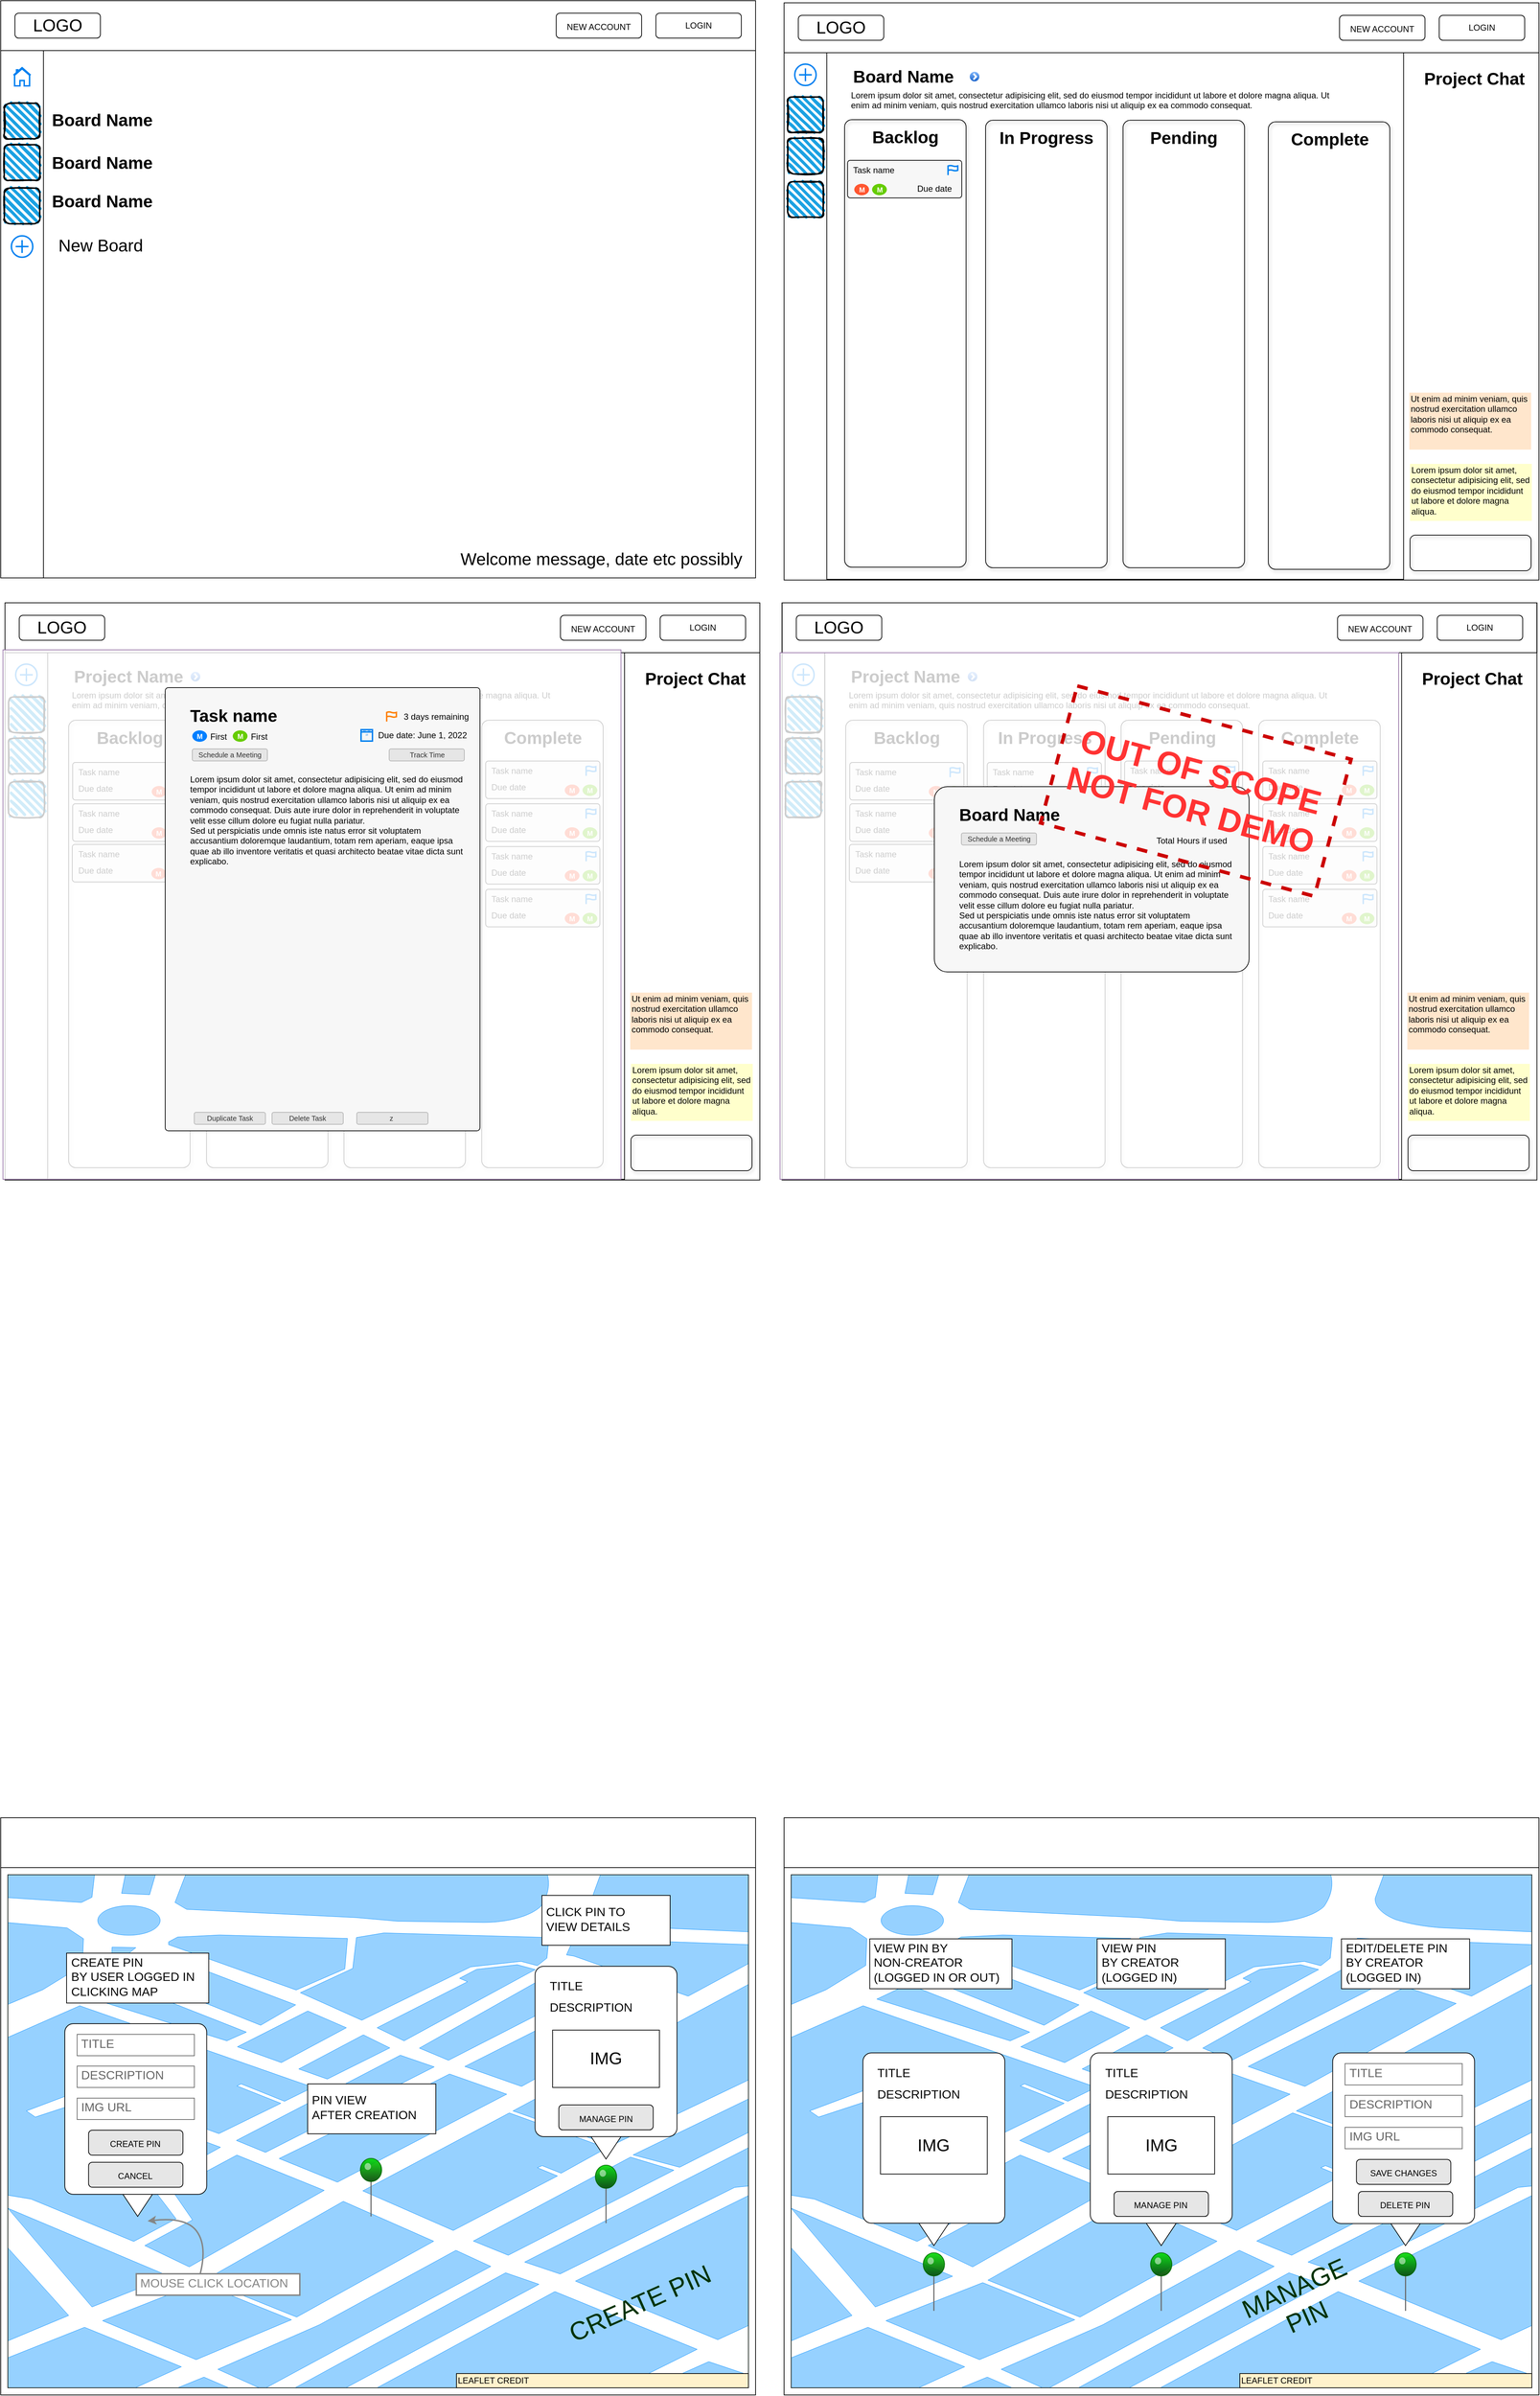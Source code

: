 <mxfile version="18.0.3" type="device"><diagram name="Page-1" id="03018318-947c-dd8e-b7a3-06fadd420f32"><mxGraphModel dx="1218" dy="1305" grid="0" gridSize="10" guides="1" tooltips="1" connect="1" arrows="1" fold="1" page="1" pageScale="1" pageWidth="1100" pageHeight="850" background="none" math="0" shadow="0"><root><mxCell id="0"/><mxCell id="1" parent="0"/><mxCell id="XAqKuSyK2m_CRTWHJI9g-3" value="" style="rounded=0;whiteSpace=wrap;html=1;fillColor=none;sketch=0;" parent="1" vertex="1"><mxGeometry x="20" y="20" width="1060" height="810" as="geometry"/></mxCell><mxCell id="hv4eqgk6YyMLsxhusctZ-26" value="" style="rounded=0;whiteSpace=wrap;html=1;fillColor=none;sketch=0;" parent="1" vertex="1"><mxGeometry x="1120" y="23" width="1060" height="810" as="geometry"/></mxCell><mxCell id="hv4eqgk6YyMLsxhusctZ-38" value="" style="rounded=0;whiteSpace=wrap;html=1;strokeColor=#000000;fillColor=none;" parent="1" vertex="1"><mxGeometry x="1180" y="93" width="810" height="739" as="geometry"/></mxCell><mxCell id="XAqKuSyK2m_CRTWHJI9g-225" value="" style="verticalLabelPosition=bottom;verticalAlign=top;html=1;shadow=0;dashed=0;strokeWidth=1;shape=mxgraph.ios.iBgMap;strokeColor=#18211b;strokeColor2=#008cff;fillColor2=#96D1FF;sketch=0;fontSize=24;fillColor=none;" parent="1" vertex="1"><mxGeometry x="1130" y="2650" width="1040" height="720" as="geometry"/></mxCell><mxCell id="XAqKuSyK2m_CRTWHJI9g-220" value="" style="rounded=0;whiteSpace=wrap;html=1;fillColor=none;sketch=0;" parent="1" vertex="1"><mxGeometry x="1120" y="2570" width="1060" height="810" as="geometry"/></mxCell><mxCell id="XAqKuSyK2m_CRTWHJI9g-264" value="" style="triangle;whiteSpace=wrap;html=1;sketch=0;fontSize=24;fontColor=#050505;strokeColor=default;fillColor=default;rotation=90;" parent="1" vertex="1"><mxGeometry x="1619.62" y="3100.5" width="60" height="80" as="geometry"/></mxCell><mxCell id="XAqKuSyK2m_CRTWHJI9g-265" value="" style="triangle;whiteSpace=wrap;html=1;sketch=0;fontSize=24;fontColor=#050505;strokeColor=default;fillColor=default;rotation=90;" parent="1" vertex="1"><mxGeometry x="1962.68" y="3100.5" width="60" height="80" as="geometry"/></mxCell><mxCell id="XAqKuSyK2m_CRTWHJI9g-6" value="" style="rounded=0;whiteSpace=wrap;html=1;fillColor=none;" parent="1" vertex="1"><mxGeometry x="20" y="20" width="1060" height="70" as="geometry"/></mxCell><mxCell id="XAqKuSyK2m_CRTWHJI9g-7" value="&lt;font style=&quot;font-size: 24px&quot;&gt;LOGO&lt;/font&gt;" style="rounded=1;whiteSpace=wrap;html=1;fillColor=none;" parent="1" vertex="1"><mxGeometry x="40" y="37.5" width="120" height="35" as="geometry"/></mxCell><mxCell id="XAqKuSyK2m_CRTWHJI9g-20" value="&lt;font style=&quot;font-size: 12px;&quot;&gt;LOGIN&lt;/font&gt;" style="rounded=1;whiteSpace=wrap;html=1;fillColor=none;fontSize=12;" parent="1" vertex="1"><mxGeometry x="940" y="37.5" width="120" height="35" as="geometry"/></mxCell><mxCell id="XAqKuSyK2m_CRTWHJI9g-22" value="&lt;font style=&quot;font-size: 12px&quot;&gt;NEW ACCOUNT&lt;/font&gt;" style="rounded=1;whiteSpace=wrap;html=1;fillColor=none;fontSize=16;" parent="1" vertex="1"><mxGeometry x="800" y="37.5" width="120" height="35" as="geometry"/></mxCell><mxCell id="XAqKuSyK2m_CRTWHJI9g-263" value="" style="triangle;whiteSpace=wrap;html=1;sketch=0;fontSize=24;fontColor=#050505;strokeColor=default;fillColor=default;rotation=90;" parent="1" vertex="1"><mxGeometry x="1300.38" y="3100.5" width="60" height="80" as="geometry"/></mxCell><mxCell id="XAqKuSyK2m_CRTWHJI9g-221" value="" style="rounded=0;whiteSpace=wrap;html=1;fillColor=none;" parent="1" vertex="1"><mxGeometry x="1120" y="2570" width="1060" height="70" as="geometry"/></mxCell><mxCell id="XAqKuSyK2m_CRTWHJI9g-232" value="LEAFLET CREDIT" style="rounded=0;whiteSpace=wrap;html=1;sketch=0;fontSize=12;strokeColor=default;fillColor=#FFF2CC;align=left;" parent="1" vertex="1"><mxGeometry x="1760" y="3350" width="410" height="20" as="geometry"/></mxCell><mxCell id="XAqKuSyK2m_CRTWHJI9g-235" value="" style="verticalLabelPosition=top;html=1;shadow=0;dashed=0;verticalAlign=bottom;strokeWidth=1;shape=mxgraph.ios.iPin;fillColor2=#00dd00;fillColor3=#004400;strokeColor=#006600;sketch=0;fontSize=48;fillColor=none;" parent="1" vertex="1"><mxGeometry x="1634.62" y="3180.5" width="30" height="81.5" as="geometry"/></mxCell><mxCell id="XAqKuSyK2m_CRTWHJI9g-262" value="" style="rounded=1;whiteSpace=wrap;html=1;sketch=0;fontSize=24;fontColor=#050505;strokeColor=default;fillColor=default;align=left;arcSize=6;" parent="1" vertex="1"><mxGeometry x="1890.37" y="2900" width="199.25" height="239.5" as="geometry"/></mxCell><mxCell id="XAqKuSyK2m_CRTWHJI9g-236" value="" style="verticalLabelPosition=top;html=1;shadow=0;dashed=0;verticalAlign=bottom;strokeWidth=1;shape=mxgraph.ios.iPin;fillColor2=#00dd00;fillColor3=#004400;strokeColor=#006600;sketch=0;fontSize=48;fillColor=none;" parent="1" vertex="1"><mxGeometry x="1977.67" y="3180.5" width="30" height="81.5" as="geometry"/></mxCell><mxCell id="XAqKuSyK2m_CRTWHJI9g-242" value="" style="rounded=1;whiteSpace=wrap;html=1;sketch=0;fontSize=24;fontColor=#050505;strokeColor=default;fillColor=default;align=left;arcSize=6;" parent="1" vertex="1"><mxGeometry x="1550" y="2900" width="199.25" height="239" as="geometry"/></mxCell><mxCell id="XAqKuSyK2m_CRTWHJI9g-244" value="&lt;span style=&quot;font-size: 12px&quot;&gt;MANAGE PIN&lt;/span&gt;" style="rounded=1;whiteSpace=wrap;html=1;fillColor=#E6E6E6;fontSize=16;" parent="1" vertex="1"><mxGeometry x="1583.38" y="3094.5" width="132.49" height="35" as="geometry"/></mxCell><mxCell id="XAqKuSyK2m_CRTWHJI9g-245" value="TITLE" style="strokeWidth=1;shadow=0;dashed=0;align=center;html=1;shape=mxgraph.mockup.text.textBox;fontColor=#666666;align=left;fontSize=17;spacingLeft=4;spacingTop=-3;strokeColor=#666666;mainText=;sketch=0;fillColor=#FFFFFF;" parent="1" vertex="1"><mxGeometry x="1907.68" y="2915" width="164.62" height="30" as="geometry"/></mxCell><mxCell id="XAqKuSyK2m_CRTWHJI9g-246" value="TITLE" style="strokeWidth=1;shadow=0;dashed=0;align=center;html=1;shape=mxgraph.mockup.text.textBox;fontColor=#050505;align=left;fontSize=17;spacingLeft=4;spacingTop=-3;strokeColor=none;mainText=;sketch=0;fillColor=#FFFFFF;" parent="1" vertex="1"><mxGeometry x="1564.62" y="2915" width="100" height="30" as="geometry"/></mxCell><mxCell id="XAqKuSyK2m_CRTWHJI9g-247" value="DESCRIPTION" style="strokeWidth=1;shadow=0;dashed=0;align=center;html=1;shape=mxgraph.mockup.text.textBox;fontColor=#050505;align=left;fontSize=17;spacingLeft=4;spacingTop=-3;strokeColor=none;mainText=;sketch=0;fillColor=#FFFFFF;" parent="1" vertex="1"><mxGeometry x="1564.62" y="2945" width="100" height="30" as="geometry"/></mxCell><mxCell id="XAqKuSyK2m_CRTWHJI9g-248" value="IMG" style="rounded=0;whiteSpace=wrap;html=1;sketch=0;fontSize=24;fontColor=#050505;strokeColor=default;fillColor=default;" parent="1" vertex="1"><mxGeometry x="1574.62" y="2989.5" width="150" height="80.5" as="geometry"/></mxCell><mxCell id="XAqKuSyK2m_CRTWHJI9g-249" value="EDIT/DELETE PIN&lt;br&gt;BY CREATOR&lt;br&gt;(LOGGED IN)" style="strokeWidth=1;shadow=0;dashed=0;align=center;html=1;shape=mxgraph.mockup.text.textBox;fontColor=#050505;align=left;fontSize=17;spacingLeft=4;spacingTop=-3;strokeColor=default;mainText=;sketch=0;fillColor=default;" parent="1" vertex="1"><mxGeometry x="1902.68" y="2740" width="180" height="70" as="geometry"/></mxCell><mxCell id="XAqKuSyK2m_CRTWHJI9g-250" value="" style="verticalLabelPosition=top;html=1;shadow=0;dashed=0;verticalAlign=bottom;strokeWidth=1;shape=mxgraph.ios.iPin;fillColor2=#00dd00;fillColor3=#004400;strokeColor=#006600;sketch=0;fontSize=48;fillColor=none;" parent="1" vertex="1"><mxGeometry x="1315.37" y="3180.5" width="30" height="81.5" as="geometry"/></mxCell><mxCell id="XAqKuSyK2m_CRTWHJI9g-251" value="" style="rounded=1;whiteSpace=wrap;html=1;sketch=0;fontSize=24;fontColor=#050505;strokeColor=default;fillColor=default;align=left;arcSize=6;" parent="1" vertex="1"><mxGeometry x="1230.75" y="2900" width="199.25" height="239" as="geometry"/></mxCell><mxCell id="XAqKuSyK2m_CRTWHJI9g-253" value="TITLE" style="strokeWidth=1;shadow=0;dashed=0;align=center;html=1;shape=mxgraph.mockup.text.textBox;fontColor=#050505;align=left;fontSize=17;spacingLeft=4;spacingTop=-3;strokeColor=none;mainText=;sketch=0;fillColor=#FFFFFF;" parent="1" vertex="1"><mxGeometry x="1245.37" y="2915" width="100" height="30" as="geometry"/></mxCell><mxCell id="XAqKuSyK2m_CRTWHJI9g-254" value="DESCRIPTION" style="strokeWidth=1;shadow=0;dashed=0;align=center;html=1;shape=mxgraph.mockup.text.textBox;fontColor=#050505;align=left;fontSize=17;spacingLeft=4;spacingTop=-3;strokeColor=none;mainText=;sketch=0;fillColor=#FFFFFF;" parent="1" vertex="1"><mxGeometry x="1245.37" y="2945" width="100" height="30" as="geometry"/></mxCell><mxCell id="XAqKuSyK2m_CRTWHJI9g-255" value="IMG" style="rounded=0;whiteSpace=wrap;html=1;sketch=0;fontSize=24;fontColor=#050505;strokeColor=default;fillColor=default;" parent="1" vertex="1"><mxGeometry x="1255.37" y="2989.5" width="150" height="80.5" as="geometry"/></mxCell><mxCell id="XAqKuSyK2m_CRTWHJI9g-256" value="VIEW PIN&lt;br&gt;BY CREATOR&lt;br&gt;(LOGGED IN)" style="strokeWidth=1;shadow=0;dashed=0;align=center;html=1;shape=mxgraph.mockup.text.textBox;fontColor=#050505;align=left;fontSize=17;spacingLeft=4;spacingTop=-3;strokeColor=default;mainText=;sketch=0;fillColor=default;" parent="1" vertex="1"><mxGeometry x="1559.62" y="2740" width="180" height="70" as="geometry"/></mxCell><mxCell id="XAqKuSyK2m_CRTWHJI9g-257" value="VIEW PIN BY &lt;br&gt;NON-CREATOR&lt;br&gt;(LOGGED IN OR OUT)" style="strokeWidth=1;shadow=0;dashed=0;align=center;html=1;shape=mxgraph.mockup.text.textBox;fontColor=#050505;align=left;fontSize=17;spacingLeft=4;spacingTop=-3;strokeColor=default;mainText=;sketch=0;fillColor=default;" parent="1" vertex="1"><mxGeometry x="1240.37" y="2740" width="199.63" height="70" as="geometry"/></mxCell><mxCell id="XAqKuSyK2m_CRTWHJI9g-258" value="DESCRIPTION" style="strokeWidth=1;shadow=0;dashed=0;align=center;html=1;shape=mxgraph.mockup.text.textBox;fontColor=#666666;align=left;fontSize=17;spacingLeft=4;spacingTop=-3;strokeColor=#666666;mainText=;sketch=0;fillColor=#FFFFFF;" parent="1" vertex="1"><mxGeometry x="1907.68" y="2959.5" width="164.62" height="30" as="geometry"/></mxCell><mxCell id="XAqKuSyK2m_CRTWHJI9g-259" value="IMG URL" style="strokeWidth=1;shadow=0;dashed=0;align=center;html=1;shape=mxgraph.mockup.text.textBox;fontColor=#666666;align=left;fontSize=17;spacingLeft=4;spacingTop=-3;strokeColor=#666666;mainText=;sketch=0;fillColor=#FFFFFF;" parent="1" vertex="1"><mxGeometry x="1907.68" y="3004.5" width="164.62" height="30" as="geometry"/></mxCell><mxCell id="XAqKuSyK2m_CRTWHJI9g-260" value="&lt;span style=&quot;font-size: 12px&quot;&gt;SAVE CHANGES&lt;/span&gt;" style="rounded=1;whiteSpace=wrap;html=1;fillColor=#E6E6E6;fontSize=16;" parent="1" vertex="1"><mxGeometry x="1923.75" y="3049.5" width="132.49" height="35" as="geometry"/></mxCell><mxCell id="XAqKuSyK2m_CRTWHJI9g-261" value="&lt;span style=&quot;font-size: 12px&quot;&gt;DELETE PIN&lt;/span&gt;" style="rounded=1;whiteSpace=wrap;html=1;fillColor=#E6E6E6;fontSize=16;" parent="1" vertex="1"><mxGeometry x="1926.43" y="3094.5" width="132.49" height="35" as="geometry"/></mxCell><mxCell id="XAqKuSyK2m_CRTWHJI9g-271" value="MANAGE&lt;br&gt;PIN" style="rounded=0;whiteSpace=wrap;html=1;sketch=0;fontSize=36;strokeColor=none;fillColor=none;rotation=336;fontColor=#003300;" parent="1" vertex="1"><mxGeometry x="1727.68" y="3220" width="235" height="60.96" as="geometry"/></mxCell><mxCell id="u_hSo5bXw3gpSpP_iJz0-3" value="" style="verticalLabelPosition=bottom;verticalAlign=top;html=1;shadow=0;dashed=0;strokeWidth=1;shape=mxgraph.ios.iBgMap;strokeColor=#18211b;strokeColor2=#008cff;fillColor2=#96D1FF;sketch=0;fontSize=24;fillColor=none;" parent="1" vertex="1"><mxGeometry x="30" y="2650" width="1040" height="720" as="geometry"/></mxCell><mxCell id="u_hSo5bXw3gpSpP_iJz0-4" value="" style="rounded=0;whiteSpace=wrap;html=1;fillColor=none;sketch=0;" parent="1" vertex="1"><mxGeometry x="20" y="2570" width="1060" height="810" as="geometry"/></mxCell><mxCell id="u_hSo5bXw3gpSpP_iJz0-5" value="" style="triangle;whiteSpace=wrap;html=1;sketch=0;fontSize=24;fontColor=#050505;strokeColor=default;fillColor=default;rotation=90;" parent="1" vertex="1"><mxGeometry x="839.99" y="2979" width="60" height="80" as="geometry"/></mxCell><mxCell id="u_hSo5bXw3gpSpP_iJz0-6" value="" style="triangle;whiteSpace=wrap;html=1;sketch=0;fontSize=24;fontColor=#050505;strokeColor=default;fillColor=default;rotation=90;" parent="1" vertex="1"><mxGeometry x="182.31" y="3059.5" width="60" height="80" as="geometry"/></mxCell><mxCell id="u_hSo5bXw3gpSpP_iJz0-8" value="" style="rounded=0;whiteSpace=wrap;html=1;fillColor=none;" parent="1" vertex="1"><mxGeometry x="20" y="2570" width="1060" height="70" as="geometry"/></mxCell><mxCell id="u_hSo5bXw3gpSpP_iJz0-9" value="LEAFLET CREDIT" style="rounded=0;whiteSpace=wrap;html=1;sketch=0;fontSize=12;strokeColor=default;fillColor=#FFF2CC;align=left;" parent="1" vertex="1"><mxGeometry x="660" y="3350" width="410" height="20" as="geometry"/></mxCell><mxCell id="u_hSo5bXw3gpSpP_iJz0-11" value="" style="rounded=1;whiteSpace=wrap;html=1;sketch=0;fontSize=24;fontColor=#050505;strokeColor=default;fillColor=default;align=left;arcSize=6;" parent="1" vertex="1"><mxGeometry x="110" y="2859" width="199.25" height="239.5" as="geometry"/></mxCell><mxCell id="u_hSo5bXw3gpSpP_iJz0-12" value="" style="verticalLabelPosition=top;html=1;shadow=0;dashed=0;verticalAlign=bottom;strokeWidth=1;shape=mxgraph.ios.iPin;fillColor2=#00dd00;fillColor3=#004400;strokeColor=#006600;sketch=0;fontSize=48;fillColor=none;" parent="1" vertex="1"><mxGeometry x="525.0" y="3048" width="30" height="81.5" as="geometry"/></mxCell><mxCell id="u_hSo5bXw3gpSpP_iJz0-13" value="" style="rounded=1;whiteSpace=wrap;html=1;sketch=0;fontSize=24;fontColor=#050505;strokeColor=default;fillColor=default;align=left;arcSize=6;" parent="1" vertex="1"><mxGeometry x="770.37" y="2778.5" width="199.25" height="239" as="geometry"/></mxCell><mxCell id="u_hSo5bXw3gpSpP_iJz0-14" value="&lt;span style=&quot;font-size: 12px&quot;&gt;MANAGE PIN&lt;/span&gt;" style="rounded=1;whiteSpace=wrap;html=1;fillColor=#E6E6E6;fontSize=16;" parent="1" vertex="1"><mxGeometry x="803.75" y="2973" width="132.49" height="35" as="geometry"/></mxCell><mxCell id="u_hSo5bXw3gpSpP_iJz0-15" value="TITLE" style="strokeWidth=1;shadow=0;dashed=0;align=center;html=1;shape=mxgraph.mockup.text.textBox;fontColor=#666666;align=left;fontSize=17;spacingLeft=4;spacingTop=-3;strokeColor=#666666;mainText=;sketch=0;fillColor=#FFFFFF;" parent="1" vertex="1"><mxGeometry x="127.31" y="2874" width="164.62" height="30" as="geometry"/></mxCell><mxCell id="u_hSo5bXw3gpSpP_iJz0-16" value="TITLE" style="strokeWidth=1;shadow=0;dashed=0;align=center;html=1;shape=mxgraph.mockup.text.textBox;fontColor=#050505;align=left;fontSize=17;spacingLeft=4;spacingTop=-3;strokeColor=none;mainText=;sketch=0;fillColor=#FFFFFF;" parent="1" vertex="1"><mxGeometry x="784.99" y="2793.5" width="100" height="30" as="geometry"/></mxCell><mxCell id="u_hSo5bXw3gpSpP_iJz0-17" value="DESCRIPTION" style="strokeWidth=1;shadow=0;dashed=0;align=center;html=1;shape=mxgraph.mockup.text.textBox;fontColor=#050505;align=left;fontSize=17;spacingLeft=4;spacingTop=-3;strokeColor=none;mainText=;sketch=0;fillColor=#FFFFFF;" parent="1" vertex="1"><mxGeometry x="784.99" y="2823.5" width="100" height="30" as="geometry"/></mxCell><mxCell id="u_hSo5bXw3gpSpP_iJz0-18" value="IMG" style="rounded=0;whiteSpace=wrap;html=1;sketch=0;fontSize=24;fontColor=#050505;strokeColor=default;fillColor=default;" parent="1" vertex="1"><mxGeometry x="794.99" y="2868" width="150" height="80.5" as="geometry"/></mxCell><mxCell id="u_hSo5bXw3gpSpP_iJz0-25" value="PIN VIEW&lt;br&gt;AFTER CREATION" style="strokeWidth=1;shadow=0;dashed=0;align=center;html=1;shape=mxgraph.mockup.text.textBox;fontColor=#050505;align=left;fontSize=17;spacingLeft=4;spacingTop=-3;strokeColor=default;mainText=;sketch=0;fillColor=default;" parent="1" vertex="1"><mxGeometry x="451" y="2943.5" width="180" height="70" as="geometry"/></mxCell><mxCell id="u_hSo5bXw3gpSpP_iJz0-26" value="CREATE PIN&lt;br&gt;BY USER LOGGED IN&lt;br&gt;CLICKING MAP" style="strokeWidth=1;shadow=0;dashed=0;align=center;html=1;shape=mxgraph.mockup.text.textBox;fontColor=#050505;align=left;fontSize=17;spacingLeft=4;spacingTop=-3;strokeColor=default;mainText=;sketch=0;fillColor=default;" parent="1" vertex="1"><mxGeometry x="112.5" y="2760" width="199.63" height="70" as="geometry"/></mxCell><mxCell id="u_hSo5bXw3gpSpP_iJz0-27" value="DESCRIPTION" style="strokeWidth=1;shadow=0;dashed=0;align=center;html=1;shape=mxgraph.mockup.text.textBox;fontColor=#666666;align=left;fontSize=17;spacingLeft=4;spacingTop=-3;strokeColor=#666666;mainText=;sketch=0;fillColor=#FFFFFF;" parent="1" vertex="1"><mxGeometry x="127.31" y="2918.5" width="164.62" height="30" as="geometry"/></mxCell><mxCell id="u_hSo5bXw3gpSpP_iJz0-28" value="IMG URL" style="strokeWidth=1;shadow=0;dashed=0;align=center;html=1;shape=mxgraph.mockup.text.textBox;fontColor=#666666;align=left;fontSize=17;spacingLeft=4;spacingTop=-3;strokeColor=#666666;mainText=;sketch=0;fillColor=#FFFFFF;" parent="1" vertex="1"><mxGeometry x="127.31" y="2963.5" width="164.62" height="30" as="geometry"/></mxCell><mxCell id="u_hSo5bXw3gpSpP_iJz0-29" value="&lt;span style=&quot;font-size: 12px&quot;&gt;CREATE PIN&lt;/span&gt;" style="rounded=1;whiteSpace=wrap;html=1;fillColor=#E6E6E6;fontSize=16;" parent="1" vertex="1"><mxGeometry x="143.38" y="3008.5" width="132.49" height="35" as="geometry"/></mxCell><mxCell id="u_hSo5bXw3gpSpP_iJz0-30" value="&lt;span style=&quot;font-size: 12px&quot;&gt;CANCEL&lt;/span&gt;" style="rounded=1;whiteSpace=wrap;html=1;fillColor=#E6E6E6;fontSize=16;" parent="1" vertex="1"><mxGeometry x="143.37" y="3053.5" width="132.49" height="35" as="geometry"/></mxCell><mxCell id="u_hSo5bXw3gpSpP_iJz0-31" value="CREATE PIN" style="rounded=0;whiteSpace=wrap;html=1;sketch=0;fontSize=36;strokeColor=none;fillColor=none;rotation=336;fontColor=#003300;" parent="1" vertex="1"><mxGeometry x="800" y="3220.96" width="235" height="60" as="geometry"/></mxCell><mxCell id="u_hSo5bXw3gpSpP_iJz0-32" value="CLICK PIN TO&lt;br&gt;VIEW DETAILS" style="strokeWidth=1;shadow=0;dashed=0;align=center;html=1;shape=mxgraph.mockup.text.textBox;fontColor=#050505;align=left;fontSize=17;spacingLeft=4;spacingTop=-3;strokeColor=default;mainText=;sketch=0;fillColor=default;" parent="1" vertex="1"><mxGeometry x="780" y="2679" width="180" height="70" as="geometry"/></mxCell><mxCell id="u_hSo5bXw3gpSpP_iJz0-33" value="" style="verticalLabelPosition=top;html=1;shadow=0;dashed=0;verticalAlign=bottom;strokeWidth=1;shape=mxgraph.ios.iPin;fillColor2=#00dd00;fillColor3=#004400;strokeColor=#006600;sketch=0;fontSize=48;fillColor=none;" parent="1" vertex="1"><mxGeometry x="854.99" y="3057.5" width="30" height="81.5" as="geometry"/></mxCell><mxCell id="u_hSo5bXw3gpSpP_iJz0-34" value="" style="shape=image;html=1;verticalAlign=top;verticalLabelPosition=bottom;labelBackgroundColor=#ffffff;imageAspect=0;aspect=fixed;image=https://cdn4.iconfinder.com/data/icons/geomicons/32/672366-x-128.png;fontColor=#FF0000;strokeColor=#FF0000;strokeWidth=5;fillColor=default;" parent="1" vertex="1"><mxGeometry x="198.31" y="3122" width="28" height="28" as="geometry"/></mxCell><mxCell id="u_hSo5bXw3gpSpP_iJz0-35" value="" style="shape=image;html=1;verticalAlign=top;verticalLabelPosition=bottom;labelBackgroundColor=#ffffff;imageAspect=0;aspect=fixed;image=https://cdn4.iconfinder.com/data/icons/geomicons/32/672366-x-128.png;fontColor=#FF0000;strokeColor=#FF0000;strokeWidth=5;fillColor=default;" parent="1" vertex="1"><mxGeometry x="527" y="3122" width="28" height="28" as="geometry"/></mxCell><mxCell id="u_hSo5bXw3gpSpP_iJz0-36" value="" style="shape=image;html=1;verticalAlign=top;verticalLabelPosition=bottom;labelBackgroundColor=#ffffff;imageAspect=0;aspect=fixed;image=https://cdn4.iconfinder.com/data/icons/geomicons/32/672366-x-128.png;fontColor=#FF0000;strokeColor=#FF0000;strokeWidth=5;fillColor=default;" parent="1" vertex="1"><mxGeometry x="856.99" y="3129.5" width="28" height="28" as="geometry"/></mxCell><mxCell id="u_hSo5bXw3gpSpP_iJz0-37" value="MOUSE CLICK LOCATION" style="strokeWidth=2;shadow=0;dashed=0;align=center;html=1;shape=mxgraph.mockup.text.textBox;fontColor=#858585;align=left;fontSize=17;spacingLeft=4;spacingTop=-3;strokeColor=#858585;mainText=;sketch=0;fillColor=default;" parent="1" vertex="1"><mxGeometry x="210.37" y="3210" width="229.63" height="30" as="geometry"/></mxCell><mxCell id="u_hSo5bXw3gpSpP_iJz0-38" value="" style="curved=1;endArrow=classic;html=1;rounded=0;fontColor=#FF0000;exitX=0.392;exitY=-0.028;exitDx=0;exitDy=0;exitPerimeter=0;entryX=1;entryY=0.5;entryDx=0;entryDy=0;strokeWidth=2;strokeColor=#858585;" parent="1" source="u_hSo5bXw3gpSpP_iJz0-37" target="u_hSo5bXw3gpSpP_iJz0-34" edge="1"><mxGeometry width="50" height="50" relative="1" as="geometry"><mxPoint x="570" y="3100" as="sourcePoint"/><mxPoint x="620" y="3050" as="targetPoint"/><Array as="points"><mxPoint x="310" y="3170"/><mxPoint x="280" y="3130"/></Array></mxGeometry></mxCell><mxCell id="hv4eqgk6YyMLsxhusctZ-1" value="" style="rounded=0;whiteSpace=wrap;html=1;strokeColor=#000000;fillColor=none;" parent="1" vertex="1"><mxGeometry x="20" y="90" width="60" height="740" as="geometry"/></mxCell><mxCell id="hv4eqgk6YyMLsxhusctZ-27" value="" style="rounded=0;whiteSpace=wrap;html=1;fillColor=none;" parent="1" vertex="1"><mxGeometry x="1120" y="23" width="1060" height="70" as="geometry"/></mxCell><mxCell id="hv4eqgk6YyMLsxhusctZ-28" value="&lt;font style=&quot;font-size: 24px&quot;&gt;LOGO&lt;/font&gt;" style="rounded=1;whiteSpace=wrap;html=1;fillColor=none;" parent="1" vertex="1"><mxGeometry x="1140" y="40.5" width="120" height="35" as="geometry"/></mxCell><mxCell id="hv4eqgk6YyMLsxhusctZ-31" value="&lt;font style=&quot;font-size: 12px;&quot;&gt;LOGIN&lt;/font&gt;" style="rounded=1;whiteSpace=wrap;html=1;fillColor=none;fontSize=12;" parent="1" vertex="1"><mxGeometry x="2040" y="40.5" width="120" height="35" as="geometry"/></mxCell><mxCell id="hv4eqgk6YyMLsxhusctZ-32" value="&lt;font style=&quot;font-size: 12px&quot;&gt;NEW ACCOUNT&lt;/font&gt;" style="rounded=1;whiteSpace=wrap;html=1;fillColor=none;fontSize=16;" parent="1" vertex="1"><mxGeometry x="1900" y="40.5" width="120" height="35" as="geometry"/></mxCell><mxCell id="hv4eqgk6YyMLsxhusctZ-33" value="" style="rounded=0;whiteSpace=wrap;html=1;strokeColor=#000000;fillColor=none;" parent="1" vertex="1"><mxGeometry x="1120" y="93" width="60" height="740" as="geometry"/></mxCell><mxCell id="hv4eqgk6YyMLsxhusctZ-39" value="&lt;h1&gt;&lt;font style=&quot;font-size: 24px&quot;&gt;Board Name&lt;/font&gt;&lt;/h1&gt;" style="text;html=1;resizable=0;autosize=1;align=left;verticalAlign=middle;points=[];fillColor=none;strokeColor=none;rounded=0;shadow=1;" parent="1" vertex="1"><mxGeometry x="1215" y="101.5" width="160" height="50" as="geometry"/></mxCell><mxCell id="hv4eqgk6YyMLsxhusctZ-84" value="" style="rounded=1;whiteSpace=wrap;html=1;strokeWidth=2;fillWeight=4;hachureGap=8;hachureAngle=45;fillColor=#1ba1e2;sketch=1;shadow=0;fontSize=24;" parent="1" vertex="1"><mxGeometry x="25" y="222" width="50" height="50" as="geometry"/></mxCell><mxCell id="hv4eqgk6YyMLsxhusctZ-85" value="" style="rounded=1;whiteSpace=wrap;html=1;strokeWidth=2;fillWeight=4;hachureGap=8;hachureAngle=45;fillColor=#1ba1e2;sketch=1;shadow=0;fontSize=24;" parent="1" vertex="1"><mxGeometry x="25" y="283" width="50" height="50" as="geometry"/></mxCell><mxCell id="hv4eqgk6YyMLsxhusctZ-86" value="" style="rounded=1;whiteSpace=wrap;html=1;strokeWidth=2;fillWeight=4;hachureGap=8;hachureAngle=45;fillColor=#1ba1e2;sketch=1;shadow=0;fontSize=24;" parent="1" vertex="1"><mxGeometry x="25" y="164" width="50" height="50" as="geometry"/></mxCell><mxCell id="hv4eqgk6YyMLsxhusctZ-106" value="" style="html=1;verticalLabelPosition=bottom;align=center;labelBackgroundColor=#ffffff;verticalAlign=top;strokeWidth=2;strokeColor=#0080F0;shadow=0;dashed=0;shape=mxgraph.ios7.icons.add;fontSize=24;fillColor=none;" parent="1" vertex="1"><mxGeometry x="35" y="350" width="30" height="30" as="geometry"/></mxCell><mxCell id="hv4eqgk6YyMLsxhusctZ-107" value="Welcome message, date etc possibly" style="text;html=1;resizable=0;autosize=1;align=center;verticalAlign=middle;points=[];fillColor=none;strokeColor=none;rounded=0;shadow=0;fontSize=24;" parent="1" vertex="1"><mxGeometry x="660" y="787" width="406" height="33" as="geometry"/></mxCell><mxCell id="hv4eqgk6YyMLsxhusctZ-108" value="" style="html=1;verticalLabelPosition=bottom;align=center;labelBackgroundColor=#ffffff;verticalAlign=top;strokeWidth=2;strokeColor=#0080F0;shadow=0;dashed=0;shape=mxgraph.ios7.icons.add;fontSize=24;fillColor=none;" parent="1" vertex="1"><mxGeometry x="1135" y="109" width="30" height="30" as="geometry"/></mxCell><mxCell id="hv4eqgk6YyMLsxhusctZ-109" value="" style="rounded=1;whiteSpace=wrap;html=1;strokeWidth=2;fillWeight=4;hachureGap=8;hachureAngle=45;fillColor=#1ba1e2;sketch=1;shadow=0;fontSize=24;" parent="1" vertex="1"><mxGeometry x="1125" y="155" width="50" height="50" as="geometry"/></mxCell><mxCell id="hv4eqgk6YyMLsxhusctZ-110" value="" style="rounded=1;whiteSpace=wrap;html=1;strokeWidth=2;fillWeight=4;hachureGap=8;hachureAngle=45;fillColor=#1ba1e2;sketch=1;shadow=0;fontSize=24;" parent="1" vertex="1"><mxGeometry x="1125" y="213" width="50" height="50" as="geometry"/></mxCell><mxCell id="hv4eqgk6YyMLsxhusctZ-111" value="" style="rounded=1;whiteSpace=wrap;html=1;strokeWidth=2;fillWeight=4;hachureGap=8;hachureAngle=45;fillColor=#1ba1e2;sketch=1;shadow=0;fontSize=24;" parent="1" vertex="1"><mxGeometry x="1125" y="274" width="50" height="50" as="geometry"/></mxCell><mxCell id="hv4eqgk6YyMLsxhusctZ-116" value="Lorem ipsum dolor sit amet, consectetur adipisicing elit, sed do eiusmod tempor incididunt ut labore et dolore magna aliqua. Ut enim ad minim veniam, quis nostrud exercitation ullamco laboris nisi ut aliquip ex ea commodo consequat." style="text;spacingTop=-5;whiteSpace=wrap;html=1;align=left;fontSize=12;fontFamily=Helvetica;fillColor=none;strokeColor=none;shadow=0;" parent="1" vertex="1"><mxGeometry x="1212" y="144" width="700" height="35" as="geometry"/></mxCell><mxCell id="hv4eqgk6YyMLsxhusctZ-120" value="" style="verticalLabelPosition=bottom;verticalAlign=top;html=1;shadow=0;dashed=0;strokeWidth=1;shape=mxgraph.ios.iArrowIcon;fillColor=#8BbEff;fillColor2=#135Ec8;strokeColor=#ffffff;sketch=0;fontSize=24;" parent="1" vertex="1"><mxGeometry x="1380" y="119" width="15" height="15" as="geometry"/></mxCell><mxCell id="hv4eqgk6YyMLsxhusctZ-121" value="&lt;h1&gt;&lt;font style=&quot;font-size: 24px&quot;&gt;Project Chat&lt;/font&gt;&lt;/h1&gt;" style="text;html=1;resizable=0;autosize=1;align=center;verticalAlign=middle;points=[];fillColor=none;strokeColor=none;rounded=0;shadow=1;" parent="1" vertex="1"><mxGeometry x="2009" y="105" width="160" height="50" as="geometry"/></mxCell><mxCell id="hv4eqgk6YyMLsxhusctZ-136" value="" style="group;shadow=1;" parent="1" vertex="1" connectable="0"><mxGeometry x="1403" y="187.719" width="170.62" height="628.001" as="geometry"/></mxCell><mxCell id="hv4eqgk6YyMLsxhusctZ-133" value="" style="rounded=1;whiteSpace=wrap;html=1;shadow=1;fontSize=24;strokeColor=#000000;fillColor=none;arcSize=6;" parent="hv4eqgk6YyMLsxhusctZ-136" vertex="1"><mxGeometry y="0.001" width="170.62" height="628" as="geometry"/></mxCell><mxCell id="hv4eqgk6YyMLsxhusctZ-45" value="&lt;h1&gt;&lt;font style=&quot;font-size: 24px&quot;&gt;In Progress&lt;/font&gt;&lt;/h1&gt;" style="text;html=1;resizable=0;autosize=1;align=center;verticalAlign=middle;points=[];fillColor=none;strokeColor=none;rounded=0;shadow=1;" parent="hv4eqgk6YyMLsxhusctZ-136" vertex="1"><mxGeometry x="14.31" width="142" height="50" as="geometry"/></mxCell><mxCell id="hv4eqgk6YyMLsxhusctZ-138" value="" style="group;shadow=1;" parent="1" vertex="1" connectable="0"><mxGeometry x="1596" y="187.719" width="170.62" height="628.001" as="geometry"/></mxCell><mxCell id="hv4eqgk6YyMLsxhusctZ-134" value="" style="rounded=1;whiteSpace=wrap;html=1;shadow=1;fontSize=24;strokeColor=#000000;fillColor=none;arcSize=6;" parent="hv4eqgk6YyMLsxhusctZ-138" vertex="1"><mxGeometry y="0.001" width="170.62" height="628" as="geometry"/></mxCell><mxCell id="hv4eqgk6YyMLsxhusctZ-46" value="&lt;h1&gt;&lt;font style=&quot;font-size: 24px&quot;&gt;Pending&lt;/font&gt;&lt;/h1&gt;" style="text;html=1;resizable=0;autosize=1;align=center;verticalAlign=middle;points=[];fillColor=none;strokeColor=none;rounded=0;shadow=1;" parent="hv4eqgk6YyMLsxhusctZ-138" vertex="1"><mxGeometry x="32.81" width="105" height="50" as="geometry"/></mxCell><mxCell id="hv4eqgk6YyMLsxhusctZ-143" value="" style="rounded=1;whiteSpace=wrap;html=1;shadow=1;fontSize=24;strokeColor=#000000;fillColor=none;" parent="1" vertex="1"><mxGeometry x="1999" y="770" width="170" height="50" as="geometry"/></mxCell><mxCell id="hv4eqgk6YyMLsxhusctZ-144" value="Lorem ipsum dolor sit amet, consectetur adipisicing elit, sed do eiusmod tempor incididunt ut labore et dolore magna aliqua.&amp;nbsp;" style="text;spacingTop=-5;whiteSpace=wrap;html=1;align=left;fontSize=12;fontFamily=Helvetica;fillColor=#FFFFCC;strokeColor=none;shadow=0;" parent="1" vertex="1"><mxGeometry x="1999" y="670" width="171" height="80" as="geometry"/></mxCell><mxCell id="hv4eqgk6YyMLsxhusctZ-145" value="Ut enim ad minim veniam, quis nostrud exercitation ullamco laboris nisi ut aliquip ex ea commodo consequat." style="text;spacingTop=-5;whiteSpace=wrap;html=1;align=left;fontSize=12;fontFamily=Helvetica;fillColor=#FFE6CC;strokeColor=none;shadow=0;" parent="1" vertex="1"><mxGeometry x="1998" y="570" width="171" height="80" as="geometry"/></mxCell><mxCell id="hv4eqgk6YyMLsxhusctZ-215" value="" style="rounded=0;whiteSpace=wrap;html=1;fillColor=none;sketch=0;" parent="1" vertex="1"><mxGeometry x="26" y="865" width="1060" height="810" as="geometry"/></mxCell><mxCell id="hv4eqgk6YyMLsxhusctZ-216" value="" style="rounded=0;whiteSpace=wrap;html=1;strokeColor=#000000;fillColor=none;" parent="1" vertex="1"><mxGeometry x="86" y="935" width="810" height="739" as="geometry"/></mxCell><mxCell id="hv4eqgk6YyMLsxhusctZ-217" value="" style="rounded=0;whiteSpace=wrap;html=1;fillColor=none;" parent="1" vertex="1"><mxGeometry x="26" y="865" width="1060" height="70" as="geometry"/></mxCell><mxCell id="hv4eqgk6YyMLsxhusctZ-218" value="&lt;font style=&quot;font-size: 24px&quot;&gt;LOGO&lt;/font&gt;" style="rounded=1;whiteSpace=wrap;html=1;fillColor=none;" parent="1" vertex="1"><mxGeometry x="46" y="882.5" width="120" height="35" as="geometry"/></mxCell><mxCell id="hv4eqgk6YyMLsxhusctZ-219" value="&lt;font style=&quot;font-size: 12px;&quot;&gt;LOGIN&lt;/font&gt;" style="rounded=1;whiteSpace=wrap;html=1;fillColor=none;fontSize=12;" parent="1" vertex="1"><mxGeometry x="946" y="882.5" width="120" height="35" as="geometry"/></mxCell><mxCell id="hv4eqgk6YyMLsxhusctZ-220" value="&lt;font style=&quot;font-size: 12px&quot;&gt;NEW ACCOUNT&lt;/font&gt;" style="rounded=1;whiteSpace=wrap;html=1;fillColor=none;fontSize=16;" parent="1" vertex="1"><mxGeometry x="806" y="882.5" width="120" height="35" as="geometry"/></mxCell><mxCell id="hv4eqgk6YyMLsxhusctZ-221" value="" style="rounded=0;whiteSpace=wrap;html=1;strokeColor=#000000;fillColor=none;" parent="1" vertex="1"><mxGeometry x="26" y="935" width="60" height="740" as="geometry"/></mxCell><mxCell id="hv4eqgk6YyMLsxhusctZ-222" value="&lt;h1&gt;&lt;font style=&quot;font-size: 24px&quot;&gt;Project Name&lt;/font&gt;&lt;/h1&gt;" style="text;html=1;resizable=0;autosize=1;align=left;verticalAlign=middle;points=[];fillColor=none;strokeColor=none;rounded=0;shadow=1;" parent="1" vertex="1"><mxGeometry x="121" y="943.5" width="170" height="50" as="geometry"/></mxCell><mxCell id="hv4eqgk6YyMLsxhusctZ-223" value="" style="html=1;verticalLabelPosition=bottom;align=center;labelBackgroundColor=#ffffff;verticalAlign=top;strokeWidth=2;strokeColor=#0080F0;shadow=0;dashed=0;shape=mxgraph.ios7.icons.add;fontSize=24;fillColor=none;" parent="1" vertex="1"><mxGeometry x="41" y="951" width="30" height="30" as="geometry"/></mxCell><mxCell id="hv4eqgk6YyMLsxhusctZ-224" value="" style="rounded=1;whiteSpace=wrap;html=1;strokeWidth=2;fillWeight=4;hachureGap=8;hachureAngle=45;fillColor=#1ba1e2;sketch=1;shadow=0;fontSize=24;" parent="1" vertex="1"><mxGeometry x="31" y="997" width="50" height="50" as="geometry"/></mxCell><mxCell id="hv4eqgk6YyMLsxhusctZ-225" value="" style="rounded=1;whiteSpace=wrap;html=1;strokeWidth=2;fillWeight=4;hachureGap=8;hachureAngle=45;fillColor=#1ba1e2;sketch=1;shadow=0;fontSize=24;" parent="1" vertex="1"><mxGeometry x="31" y="1055" width="50" height="50" as="geometry"/></mxCell><mxCell id="hv4eqgk6YyMLsxhusctZ-226" value="" style="rounded=1;whiteSpace=wrap;html=1;strokeWidth=2;fillWeight=4;hachureGap=8;hachureAngle=45;fillColor=#1ba1e2;sketch=1;shadow=0;fontSize=24;" parent="1" vertex="1"><mxGeometry x="31" y="1116" width="50" height="50" as="geometry"/></mxCell><mxCell id="hv4eqgk6YyMLsxhusctZ-227" value="Lorem ipsum dolor sit amet, consectetur adipisicing elit, sed do eiusmod tempor incididunt ut labore et dolore magna aliqua. Ut enim ad minim veniam, quis nostrud exercitation ullamco laboris nisi ut aliquip ex ea commodo consequat." style="text;spacingTop=-5;whiteSpace=wrap;html=1;align=left;fontSize=12;fontFamily=Helvetica;fillColor=none;strokeColor=none;shadow=0;" parent="1" vertex="1"><mxGeometry x="118" y="986" width="700" height="35" as="geometry"/></mxCell><mxCell id="hv4eqgk6YyMLsxhusctZ-228" value="" style="verticalLabelPosition=bottom;verticalAlign=top;html=1;shadow=0;dashed=0;strokeWidth=1;shape=mxgraph.ios.iArrowIcon;fillColor=#8BbEff;fillColor2=#135Ec8;strokeColor=#ffffff;sketch=0;fontSize=24;" parent="1" vertex="1"><mxGeometry x="286" y="961" width="15" height="15" as="geometry"/></mxCell><mxCell id="hv4eqgk6YyMLsxhusctZ-229" value="&lt;h1&gt;&lt;font style=&quot;font-size: 24px&quot;&gt;Project Chat&lt;/font&gt;&lt;/h1&gt;" style="text;html=1;resizable=0;autosize=1;align=center;verticalAlign=middle;points=[];fillColor=none;strokeColor=none;rounded=0;shadow=1;" parent="1" vertex="1"><mxGeometry x="915" y="947" width="160" height="50" as="geometry"/></mxCell><mxCell id="hv4eqgk6YyMLsxhusctZ-230" value="" style="group;shadow=1;" parent="1" vertex="1" connectable="0"><mxGeometry x="309" y="1029.719" width="170.62" height="628.001" as="geometry"/></mxCell><mxCell id="hv4eqgk6YyMLsxhusctZ-231" value="" style="rounded=1;whiteSpace=wrap;html=1;shadow=1;fontSize=24;strokeColor=#000000;fillColor=none;arcSize=6;" parent="hv4eqgk6YyMLsxhusctZ-230" vertex="1"><mxGeometry y="0.001" width="170.62" height="628" as="geometry"/></mxCell><mxCell id="hv4eqgk6YyMLsxhusctZ-232" value="&lt;h1&gt;&lt;font style=&quot;font-size: 24px&quot;&gt;In Progress&lt;/font&gt;&lt;/h1&gt;" style="text;html=1;resizable=0;autosize=1;align=center;verticalAlign=middle;points=[];fillColor=none;strokeColor=none;rounded=0;shadow=1;" parent="hv4eqgk6YyMLsxhusctZ-230" vertex="1"><mxGeometry x="14.31" width="142" height="50" as="geometry"/></mxCell><mxCell id="hv4eqgk6YyMLsxhusctZ-233" value="" style="group" parent="hv4eqgk6YyMLsxhusctZ-230" vertex="1" connectable="0"><mxGeometry x="5.12" y="59.28" width="160.38" height="52.72" as="geometry"/></mxCell><mxCell id="hv4eqgk6YyMLsxhusctZ-234" value="" style="rounded=1;whiteSpace=wrap;html=1;shadow=0;fontSize=24;strokeColor=#000000;fillColor=#F7F7F7;arcSize=7;" parent="hv4eqgk6YyMLsxhusctZ-233" vertex="1"><mxGeometry width="160.38" height="52.72" as="geometry"/></mxCell><mxCell id="hv4eqgk6YyMLsxhusctZ-235" value="Task name" style="text;html=1;resizable=0;autosize=1;align=left;verticalAlign=middle;points=[];fillColor=none;strokeColor=none;rounded=0;shadow=0;fontSize=12;" parent="hv4eqgk6YyMLsxhusctZ-233" vertex="1"><mxGeometry x="6.0" y="5.001" width="68" height="18" as="geometry"/></mxCell><mxCell id="hv4eqgk6YyMLsxhusctZ-236" value="M" style="shape=ellipse;fillColor=#FF5630;strokeColor=none;fontColor=#ffffff;align=center;verticalAlign=middle;whiteSpace=wrap;fontSize=10;fontStyle=1;html=1;sketch=0;shadow=0;" parent="hv4eqgk6YyMLsxhusctZ-233" vertex="1"><mxGeometry x="110.999" y="33.001" width="20.758" height="16" as="geometry"/></mxCell><mxCell id="hv4eqgk6YyMLsxhusctZ-237" value="M" style="shape=ellipse;fillColor=#66CC00;strokeColor=none;fontColor=#ffffff;align=center;verticalAlign=middle;whiteSpace=wrap;fontSize=10;fontStyle=1;html=1;sketch=0;shadow=0;" parent="hv4eqgk6YyMLsxhusctZ-233" vertex="1"><mxGeometry x="136.004" y="33.001" width="20.758" height="16" as="geometry"/></mxCell><mxCell id="hv4eqgk6YyMLsxhusctZ-238" value="" style="html=1;verticalLabelPosition=bottom;align=center;labelBackgroundColor=#ffffff;verticalAlign=top;strokeWidth=2;strokeColor=#0080F0;shadow=0;dashed=0;shape=mxgraph.ios7.icons.flag;fontSize=12;fillColor=#F7F7F7;" parent="hv4eqgk6YyMLsxhusctZ-233" vertex="1"><mxGeometry x="141.07" y="7.19" width="13.62" height="13.62" as="geometry"/></mxCell><mxCell id="hv4eqgk6YyMLsxhusctZ-239" value="Due date" style="text;html=1;resizable=0;autosize=1;align=left;verticalAlign=middle;points=[];fillColor=none;strokeColor=none;rounded=0;shadow=0;fontSize=12;" parent="hv4eqgk6YyMLsxhusctZ-233" vertex="1"><mxGeometry x="6.0" y="28.001" width="59" height="18" as="geometry"/></mxCell><mxCell id="hv4eqgk6YyMLsxhusctZ-240" value="" style="group;shadow=1;" parent="1" vertex="1" connectable="0"><mxGeometry x="115.38" y="1029.719" width="170.62" height="628.001" as="geometry"/></mxCell><mxCell id="hv4eqgk6YyMLsxhusctZ-241" value="" style="rounded=1;whiteSpace=wrap;html=1;shadow=1;fontSize=24;strokeColor=#000000;fillColor=none;arcSize=6;" parent="hv4eqgk6YyMLsxhusctZ-240" vertex="1"><mxGeometry y="0.001" width="170.62" height="628" as="geometry"/></mxCell><mxCell id="hv4eqgk6YyMLsxhusctZ-242" value="&lt;h1&gt;&lt;font style=&quot;font-size: 24px&quot;&gt;Backlog&lt;/font&gt;&lt;/h1&gt;" style="text;html=1;resizable=0;autosize=1;align=center;verticalAlign=middle;points=[];fillColor=none;strokeColor=none;rounded=0;shadow=1;" parent="hv4eqgk6YyMLsxhusctZ-240" vertex="1"><mxGeometry x="30.31" width="110" height="50" as="geometry"/></mxCell><mxCell id="hv4eqgk6YyMLsxhusctZ-243" value="" style="shape=image;html=1;verticalAlign=top;verticalLabelPosition=bottom;labelBackgroundColor=#ffffff;imageAspect=0;aspect=fixed;image=https://cdn1.iconfinder.com/data/icons/material-core/14/add-128.png;shadow=1;fontSize=24;strokeColor=#000000;fillColor=none;" parent="hv4eqgk6YyMLsxhusctZ-240" vertex="1"><mxGeometry x="140.31" y="16" width="20" height="20" as="geometry"/></mxCell><mxCell id="hv4eqgk6YyMLsxhusctZ-244" value="" style="group" parent="hv4eqgk6YyMLsxhusctZ-240" vertex="1" connectable="0"><mxGeometry x="5.62" y="59.28" width="160.38" height="52.72" as="geometry"/></mxCell><mxCell id="hv4eqgk6YyMLsxhusctZ-245" value="" style="rounded=1;whiteSpace=wrap;html=1;shadow=0;fontSize=24;strokeColor=#000000;fillColor=#F7F7F7;arcSize=7;" parent="hv4eqgk6YyMLsxhusctZ-244" vertex="1"><mxGeometry width="160.38" height="52.72" as="geometry"/></mxCell><mxCell id="hv4eqgk6YyMLsxhusctZ-246" value="Task name" style="text;html=1;resizable=0;autosize=1;align=left;verticalAlign=middle;points=[];fillColor=none;strokeColor=none;rounded=0;shadow=0;fontSize=12;" parent="hv4eqgk6YyMLsxhusctZ-244" vertex="1"><mxGeometry x="6.0" y="5.001" width="68" height="18" as="geometry"/></mxCell><mxCell id="hv4eqgk6YyMLsxhusctZ-247" value="M" style="shape=ellipse;fillColor=#FF5630;strokeColor=none;fontColor=#ffffff;align=center;verticalAlign=middle;whiteSpace=wrap;fontSize=10;fontStyle=1;html=1;sketch=0;shadow=0;" parent="hv4eqgk6YyMLsxhusctZ-244" vertex="1"><mxGeometry x="110.999" y="33.001" width="20.758" height="16" as="geometry"/></mxCell><mxCell id="hv4eqgk6YyMLsxhusctZ-248" value="M" style="shape=ellipse;fillColor=#66CC00;strokeColor=none;fontColor=#ffffff;align=center;verticalAlign=middle;whiteSpace=wrap;fontSize=10;fontStyle=1;html=1;sketch=0;shadow=0;" parent="hv4eqgk6YyMLsxhusctZ-244" vertex="1"><mxGeometry x="136.004" y="33.001" width="20.758" height="16" as="geometry"/></mxCell><mxCell id="hv4eqgk6YyMLsxhusctZ-249" value="" style="html=1;verticalLabelPosition=bottom;align=center;labelBackgroundColor=#ffffff;verticalAlign=top;strokeWidth=2;strokeColor=#0080F0;shadow=0;dashed=0;shape=mxgraph.ios7.icons.flag;fontSize=12;fillColor=#F7F7F7;" parent="hv4eqgk6YyMLsxhusctZ-244" vertex="1"><mxGeometry x="141.07" y="7.19" width="13.62" height="13.62" as="geometry"/></mxCell><mxCell id="hv4eqgk6YyMLsxhusctZ-250" value="Due date" style="text;html=1;resizable=0;autosize=1;align=left;verticalAlign=middle;points=[];fillColor=none;strokeColor=none;rounded=0;shadow=0;fontSize=12;" parent="hv4eqgk6YyMLsxhusctZ-244" vertex="1"><mxGeometry x="6.0" y="28.001" width="59" height="18" as="geometry"/></mxCell><mxCell id="hv4eqgk6YyMLsxhusctZ-251" value="" style="group" parent="hv4eqgk6YyMLsxhusctZ-240" vertex="1" connectable="0"><mxGeometry x="5.62" y="117.28" width="160.38" height="52.72" as="geometry"/></mxCell><mxCell id="hv4eqgk6YyMLsxhusctZ-252" value="" style="rounded=1;whiteSpace=wrap;html=1;shadow=0;fontSize=24;strokeColor=#000000;fillColor=#F7F7F7;arcSize=7;" parent="hv4eqgk6YyMLsxhusctZ-251" vertex="1"><mxGeometry width="160.38" height="52.72" as="geometry"/></mxCell><mxCell id="hv4eqgk6YyMLsxhusctZ-253" value="Task name" style="text;html=1;resizable=0;autosize=1;align=left;verticalAlign=middle;points=[];fillColor=none;strokeColor=none;rounded=0;shadow=0;fontSize=12;" parent="hv4eqgk6YyMLsxhusctZ-251" vertex="1"><mxGeometry x="6.0" y="5.001" width="68" height="18" as="geometry"/></mxCell><mxCell id="hv4eqgk6YyMLsxhusctZ-254" value="M" style="shape=ellipse;fillColor=#FF5630;strokeColor=none;fontColor=#ffffff;align=center;verticalAlign=middle;whiteSpace=wrap;fontSize=10;fontStyle=1;html=1;sketch=0;shadow=0;" parent="hv4eqgk6YyMLsxhusctZ-251" vertex="1"><mxGeometry x="110.999" y="33.001" width="20.758" height="16" as="geometry"/></mxCell><mxCell id="hv4eqgk6YyMLsxhusctZ-255" value="M" style="shape=ellipse;fillColor=#66CC00;strokeColor=none;fontColor=#ffffff;align=center;verticalAlign=middle;whiteSpace=wrap;fontSize=10;fontStyle=1;html=1;sketch=0;shadow=0;" parent="hv4eqgk6YyMLsxhusctZ-251" vertex="1"><mxGeometry x="136.004" y="33.001" width="20.758" height="16" as="geometry"/></mxCell><mxCell id="hv4eqgk6YyMLsxhusctZ-256" value="" style="html=1;verticalLabelPosition=bottom;align=center;labelBackgroundColor=#ffffff;verticalAlign=top;strokeWidth=2;strokeColor=#0080F0;shadow=0;dashed=0;shape=mxgraph.ios7.icons.flag;fontSize=12;fillColor=#F7F7F7;" parent="hv4eqgk6YyMLsxhusctZ-251" vertex="1"><mxGeometry x="141.07" y="7.19" width="13.62" height="13.62" as="geometry"/></mxCell><mxCell id="hv4eqgk6YyMLsxhusctZ-257" value="Due date" style="text;html=1;resizable=0;autosize=1;align=left;verticalAlign=middle;points=[];fillColor=none;strokeColor=none;rounded=0;shadow=0;fontSize=12;" parent="hv4eqgk6YyMLsxhusctZ-251" vertex="1"><mxGeometry x="6.0" y="28.001" width="59" height="18" as="geometry"/></mxCell><mxCell id="hv4eqgk6YyMLsxhusctZ-258" value="" style="group" parent="hv4eqgk6YyMLsxhusctZ-240" vertex="1" connectable="0"><mxGeometry x="5.12" y="174.28" width="160.38" height="52.72" as="geometry"/></mxCell><mxCell id="hv4eqgk6YyMLsxhusctZ-259" value="" style="rounded=1;whiteSpace=wrap;html=1;shadow=0;fontSize=24;strokeColor=#000000;fillColor=#F7F7F7;arcSize=7;" parent="hv4eqgk6YyMLsxhusctZ-258" vertex="1"><mxGeometry width="160.38" height="52.72" as="geometry"/></mxCell><mxCell id="hv4eqgk6YyMLsxhusctZ-260" value="Task name" style="text;html=1;resizable=0;autosize=1;align=left;verticalAlign=middle;points=[];fillColor=none;strokeColor=none;rounded=0;shadow=0;fontSize=12;" parent="hv4eqgk6YyMLsxhusctZ-258" vertex="1"><mxGeometry x="6.0" y="5.001" width="68" height="18" as="geometry"/></mxCell><mxCell id="hv4eqgk6YyMLsxhusctZ-261" value="M" style="shape=ellipse;fillColor=#FF5630;strokeColor=none;fontColor=#ffffff;align=center;verticalAlign=middle;whiteSpace=wrap;fontSize=10;fontStyle=1;html=1;sketch=0;shadow=0;" parent="hv4eqgk6YyMLsxhusctZ-258" vertex="1"><mxGeometry x="110.999" y="33.001" width="20.758" height="16" as="geometry"/></mxCell><mxCell id="hv4eqgk6YyMLsxhusctZ-262" value="M" style="shape=ellipse;fillColor=#66CC00;strokeColor=none;fontColor=#ffffff;align=center;verticalAlign=middle;whiteSpace=wrap;fontSize=10;fontStyle=1;html=1;sketch=0;shadow=0;" parent="hv4eqgk6YyMLsxhusctZ-258" vertex="1"><mxGeometry x="136.004" y="33.001" width="20.758" height="16" as="geometry"/></mxCell><mxCell id="hv4eqgk6YyMLsxhusctZ-263" value="" style="html=1;verticalLabelPosition=bottom;align=center;labelBackgroundColor=#ffffff;verticalAlign=top;strokeWidth=2;strokeColor=#0080F0;shadow=0;dashed=0;shape=mxgraph.ios7.icons.flag;fontSize=12;fillColor=#F7F7F7;" parent="hv4eqgk6YyMLsxhusctZ-258" vertex="1"><mxGeometry x="141.07" y="7.19" width="13.62" height="13.62" as="geometry"/></mxCell><mxCell id="hv4eqgk6YyMLsxhusctZ-264" value="Due date" style="text;html=1;resizable=0;autosize=1;align=left;verticalAlign=middle;points=[];fillColor=none;strokeColor=none;rounded=0;shadow=0;fontSize=12;" parent="hv4eqgk6YyMLsxhusctZ-258" vertex="1"><mxGeometry x="6.0" y="28.001" width="59" height="18" as="geometry"/></mxCell><mxCell id="hv4eqgk6YyMLsxhusctZ-265" value="" style="group;shadow=1;" parent="1" vertex="1" connectable="0"><mxGeometry x="502" y="1029.719" width="170.62" height="628.001" as="geometry"/></mxCell><mxCell id="hv4eqgk6YyMLsxhusctZ-266" value="" style="rounded=1;whiteSpace=wrap;html=1;shadow=1;fontSize=24;strokeColor=#000000;fillColor=none;arcSize=6;" parent="hv4eqgk6YyMLsxhusctZ-265" vertex="1"><mxGeometry y="0.001" width="170.62" height="628" as="geometry"/></mxCell><mxCell id="hv4eqgk6YyMLsxhusctZ-267" value="&lt;h1&gt;&lt;font style=&quot;font-size: 24px&quot;&gt;Pending&lt;/font&gt;&lt;/h1&gt;" style="text;html=1;resizable=0;autosize=1;align=center;verticalAlign=middle;points=[];fillColor=none;strokeColor=none;rounded=0;shadow=1;" parent="hv4eqgk6YyMLsxhusctZ-265" vertex="1"><mxGeometry x="32.81" width="105" height="50" as="geometry"/></mxCell><mxCell id="hv4eqgk6YyMLsxhusctZ-268" value="" style="group;shadow=1;" parent="1" vertex="1" connectable="0"><mxGeometry x="695.38" y="1029.719" width="170.62" height="628.001" as="geometry"/></mxCell><mxCell id="hv4eqgk6YyMLsxhusctZ-269" value="" style="rounded=1;whiteSpace=wrap;html=1;shadow=1;fontSize=24;strokeColor=#000000;fillColor=none;arcSize=6;" parent="hv4eqgk6YyMLsxhusctZ-268" vertex="1"><mxGeometry y="0.001" width="170.62" height="628" as="geometry"/></mxCell><mxCell id="hv4eqgk6YyMLsxhusctZ-270" value="&lt;h1&gt;&lt;font style=&quot;font-size: 24px&quot;&gt;Complete&lt;/font&gt;&lt;/h1&gt;" style="text;html=1;resizable=0;autosize=1;align=center;verticalAlign=middle;points=[];fillColor=none;strokeColor=none;rounded=0;shadow=1;" parent="hv4eqgk6YyMLsxhusctZ-268" vertex="1"><mxGeometry x="25.81" width="119" height="50" as="geometry"/></mxCell><mxCell id="hv4eqgk6YyMLsxhusctZ-271" value="" style="group" parent="hv4eqgk6YyMLsxhusctZ-268" vertex="1" connectable="0"><mxGeometry x="5.62" y="57.28" width="160.38" height="52.72" as="geometry"/></mxCell><mxCell id="hv4eqgk6YyMLsxhusctZ-272" value="" style="rounded=1;whiteSpace=wrap;html=1;shadow=0;fontSize=24;strokeColor=#000000;fillColor=#F7F7F7;arcSize=7;" parent="hv4eqgk6YyMLsxhusctZ-271" vertex="1"><mxGeometry width="160.38" height="52.72" as="geometry"/></mxCell><mxCell id="hv4eqgk6YyMLsxhusctZ-273" value="Task name" style="text;html=1;resizable=0;autosize=1;align=left;verticalAlign=middle;points=[];fillColor=none;strokeColor=none;rounded=0;shadow=0;fontSize=12;" parent="hv4eqgk6YyMLsxhusctZ-271" vertex="1"><mxGeometry x="6.0" y="5.001" width="68" height="18" as="geometry"/></mxCell><mxCell id="hv4eqgk6YyMLsxhusctZ-274" value="M" style="shape=ellipse;fillColor=#FF5630;strokeColor=none;fontColor=#ffffff;align=center;verticalAlign=middle;whiteSpace=wrap;fontSize=10;fontStyle=1;html=1;sketch=0;shadow=0;" parent="hv4eqgk6YyMLsxhusctZ-271" vertex="1"><mxGeometry x="110.999" y="33.001" width="20.758" height="16" as="geometry"/></mxCell><mxCell id="hv4eqgk6YyMLsxhusctZ-275" value="M" style="shape=ellipse;fillColor=#66CC00;strokeColor=none;fontColor=#ffffff;align=center;verticalAlign=middle;whiteSpace=wrap;fontSize=10;fontStyle=1;html=1;sketch=0;shadow=0;" parent="hv4eqgk6YyMLsxhusctZ-271" vertex="1"><mxGeometry x="136.004" y="33.001" width="20.758" height="16" as="geometry"/></mxCell><mxCell id="hv4eqgk6YyMLsxhusctZ-276" value="" style="html=1;verticalLabelPosition=bottom;align=center;labelBackgroundColor=#ffffff;verticalAlign=top;strokeWidth=2;strokeColor=#0080F0;shadow=0;dashed=0;shape=mxgraph.ios7.icons.flag;fontSize=12;fillColor=#F7F7F7;" parent="hv4eqgk6YyMLsxhusctZ-271" vertex="1"><mxGeometry x="141.07" y="7.19" width="13.62" height="13.62" as="geometry"/></mxCell><mxCell id="hv4eqgk6YyMLsxhusctZ-277" value="Due date" style="text;html=1;resizable=0;autosize=1;align=left;verticalAlign=middle;points=[];fillColor=none;strokeColor=none;rounded=0;shadow=0;fontSize=12;" parent="hv4eqgk6YyMLsxhusctZ-271" vertex="1"><mxGeometry x="6.0" y="28.001" width="59" height="18" as="geometry"/></mxCell><mxCell id="hv4eqgk6YyMLsxhusctZ-278" value="" style="group" parent="hv4eqgk6YyMLsxhusctZ-268" vertex="1" connectable="0"><mxGeometry x="5.62" y="117.28" width="160.38" height="52.72" as="geometry"/></mxCell><mxCell id="hv4eqgk6YyMLsxhusctZ-279" value="" style="rounded=1;whiteSpace=wrap;html=1;shadow=0;fontSize=24;strokeColor=#000000;fillColor=#F7F7F7;arcSize=7;" parent="hv4eqgk6YyMLsxhusctZ-278" vertex="1"><mxGeometry width="160.38" height="52.72" as="geometry"/></mxCell><mxCell id="hv4eqgk6YyMLsxhusctZ-280" value="Task name" style="text;html=1;resizable=0;autosize=1;align=left;verticalAlign=middle;points=[];fillColor=none;strokeColor=none;rounded=0;shadow=0;fontSize=12;" parent="hv4eqgk6YyMLsxhusctZ-278" vertex="1"><mxGeometry x="6.0" y="5.001" width="68" height="18" as="geometry"/></mxCell><mxCell id="hv4eqgk6YyMLsxhusctZ-281" value="M" style="shape=ellipse;fillColor=#FF5630;strokeColor=none;fontColor=#ffffff;align=center;verticalAlign=middle;whiteSpace=wrap;fontSize=10;fontStyle=1;html=1;sketch=0;shadow=0;" parent="hv4eqgk6YyMLsxhusctZ-278" vertex="1"><mxGeometry x="110.999" y="33.001" width="20.758" height="16" as="geometry"/></mxCell><mxCell id="hv4eqgk6YyMLsxhusctZ-282" value="M" style="shape=ellipse;fillColor=#66CC00;strokeColor=none;fontColor=#ffffff;align=center;verticalAlign=middle;whiteSpace=wrap;fontSize=10;fontStyle=1;html=1;sketch=0;shadow=0;" parent="hv4eqgk6YyMLsxhusctZ-278" vertex="1"><mxGeometry x="136.004" y="33.001" width="20.758" height="16" as="geometry"/></mxCell><mxCell id="hv4eqgk6YyMLsxhusctZ-283" value="" style="html=1;verticalLabelPosition=bottom;align=center;labelBackgroundColor=#ffffff;verticalAlign=top;strokeWidth=2;strokeColor=#0080F0;shadow=0;dashed=0;shape=mxgraph.ios7.icons.flag;fontSize=12;fillColor=#F7F7F7;" parent="hv4eqgk6YyMLsxhusctZ-278" vertex="1"><mxGeometry x="141.07" y="7.19" width="13.62" height="13.62" as="geometry"/></mxCell><mxCell id="hv4eqgk6YyMLsxhusctZ-284" value="Due date" style="text;html=1;resizable=0;autosize=1;align=left;verticalAlign=middle;points=[];fillColor=none;strokeColor=none;rounded=0;shadow=0;fontSize=12;" parent="hv4eqgk6YyMLsxhusctZ-278" vertex="1"><mxGeometry x="6.0" y="28.001" width="59" height="18" as="geometry"/></mxCell><mxCell id="hv4eqgk6YyMLsxhusctZ-285" value="" style="group" parent="hv4eqgk6YyMLsxhusctZ-268" vertex="1" connectable="0"><mxGeometry x="5.62" y="177.28" width="160.38" height="52.72" as="geometry"/></mxCell><mxCell id="hv4eqgk6YyMLsxhusctZ-286" value="" style="rounded=1;whiteSpace=wrap;html=1;shadow=0;fontSize=24;strokeColor=#000000;fillColor=#F7F7F7;arcSize=7;" parent="hv4eqgk6YyMLsxhusctZ-285" vertex="1"><mxGeometry width="160.38" height="52.72" as="geometry"/></mxCell><mxCell id="hv4eqgk6YyMLsxhusctZ-287" value="Task name" style="text;html=1;resizable=0;autosize=1;align=left;verticalAlign=middle;points=[];fillColor=none;strokeColor=none;rounded=0;shadow=0;fontSize=12;" parent="hv4eqgk6YyMLsxhusctZ-285" vertex="1"><mxGeometry x="6.0" y="5.001" width="68" height="18" as="geometry"/></mxCell><mxCell id="hv4eqgk6YyMLsxhusctZ-288" value="M" style="shape=ellipse;fillColor=#FF5630;strokeColor=none;fontColor=#ffffff;align=center;verticalAlign=middle;whiteSpace=wrap;fontSize=10;fontStyle=1;html=1;sketch=0;shadow=0;" parent="hv4eqgk6YyMLsxhusctZ-285" vertex="1"><mxGeometry x="110.999" y="33.001" width="20.758" height="16" as="geometry"/></mxCell><mxCell id="hv4eqgk6YyMLsxhusctZ-289" value="M" style="shape=ellipse;fillColor=#66CC00;strokeColor=none;fontColor=#ffffff;align=center;verticalAlign=middle;whiteSpace=wrap;fontSize=10;fontStyle=1;html=1;sketch=0;shadow=0;" parent="hv4eqgk6YyMLsxhusctZ-285" vertex="1"><mxGeometry x="136.004" y="33.001" width="20.758" height="16" as="geometry"/></mxCell><mxCell id="hv4eqgk6YyMLsxhusctZ-290" value="" style="html=1;verticalLabelPosition=bottom;align=center;labelBackgroundColor=#ffffff;verticalAlign=top;strokeWidth=2;strokeColor=#0080F0;shadow=0;dashed=0;shape=mxgraph.ios7.icons.flag;fontSize=12;fillColor=#F7F7F7;" parent="hv4eqgk6YyMLsxhusctZ-285" vertex="1"><mxGeometry x="141.07" y="7.19" width="13.62" height="13.62" as="geometry"/></mxCell><mxCell id="hv4eqgk6YyMLsxhusctZ-291" value="Due date" style="text;html=1;resizable=0;autosize=1;align=left;verticalAlign=middle;points=[];fillColor=none;strokeColor=none;rounded=0;shadow=0;fontSize=12;" parent="hv4eqgk6YyMLsxhusctZ-285" vertex="1"><mxGeometry x="6.0" y="28.001" width="59" height="18" as="geometry"/></mxCell><mxCell id="hv4eqgk6YyMLsxhusctZ-292" value="" style="group" parent="hv4eqgk6YyMLsxhusctZ-268" vertex="1" connectable="0"><mxGeometry x="5.62" y="237.28" width="160.38" height="52.72" as="geometry"/></mxCell><mxCell id="hv4eqgk6YyMLsxhusctZ-293" value="" style="rounded=1;whiteSpace=wrap;html=1;shadow=0;fontSize=24;strokeColor=#000000;fillColor=#F7F7F7;arcSize=7;" parent="hv4eqgk6YyMLsxhusctZ-292" vertex="1"><mxGeometry width="160.38" height="52.72" as="geometry"/></mxCell><mxCell id="hv4eqgk6YyMLsxhusctZ-294" value="Task name" style="text;html=1;resizable=0;autosize=1;align=left;verticalAlign=middle;points=[];fillColor=none;strokeColor=none;rounded=0;shadow=0;fontSize=12;" parent="hv4eqgk6YyMLsxhusctZ-292" vertex="1"><mxGeometry x="6.0" y="5.001" width="68" height="18" as="geometry"/></mxCell><mxCell id="hv4eqgk6YyMLsxhusctZ-295" value="M" style="shape=ellipse;fillColor=#FF5630;strokeColor=none;fontColor=#ffffff;align=center;verticalAlign=middle;whiteSpace=wrap;fontSize=10;fontStyle=1;html=1;sketch=0;shadow=0;" parent="hv4eqgk6YyMLsxhusctZ-292" vertex="1"><mxGeometry x="110.999" y="33.001" width="20.758" height="16" as="geometry"/></mxCell><mxCell id="hv4eqgk6YyMLsxhusctZ-296" value="M" style="shape=ellipse;fillColor=#66CC00;strokeColor=none;fontColor=#ffffff;align=center;verticalAlign=middle;whiteSpace=wrap;fontSize=10;fontStyle=1;html=1;sketch=0;shadow=0;" parent="hv4eqgk6YyMLsxhusctZ-292" vertex="1"><mxGeometry x="136.004" y="33.001" width="20.758" height="16" as="geometry"/></mxCell><mxCell id="hv4eqgk6YyMLsxhusctZ-297" value="" style="html=1;verticalLabelPosition=bottom;align=center;labelBackgroundColor=#ffffff;verticalAlign=top;strokeWidth=2;strokeColor=#0080F0;shadow=0;dashed=0;shape=mxgraph.ios7.icons.flag;fontSize=12;fillColor=#F7F7F7;" parent="hv4eqgk6YyMLsxhusctZ-292" vertex="1"><mxGeometry x="141.07" y="7.19" width="13.62" height="13.62" as="geometry"/></mxCell><mxCell id="hv4eqgk6YyMLsxhusctZ-298" value="Due date" style="text;html=1;resizable=0;autosize=1;align=left;verticalAlign=middle;points=[];fillColor=none;strokeColor=none;rounded=0;shadow=0;fontSize=12;" parent="hv4eqgk6YyMLsxhusctZ-292" vertex="1"><mxGeometry x="6.0" y="28.001" width="59" height="18" as="geometry"/></mxCell><mxCell id="hv4eqgk6YyMLsxhusctZ-299" value="" style="group" parent="hv4eqgk6YyMLsxhusctZ-268" vertex="1" connectable="0"><mxGeometry x="-188.38" y="57.28" width="160.38" height="52.72" as="geometry"/></mxCell><mxCell id="hv4eqgk6YyMLsxhusctZ-300" value="" style="rounded=1;whiteSpace=wrap;html=1;shadow=0;fontSize=24;strokeColor=#000000;fillColor=#F7F7F7;arcSize=7;" parent="hv4eqgk6YyMLsxhusctZ-299" vertex="1"><mxGeometry width="160.38" height="52.72" as="geometry"/></mxCell><mxCell id="hv4eqgk6YyMLsxhusctZ-301" value="Task name" style="text;html=1;resizable=0;autosize=1;align=left;verticalAlign=middle;points=[];fillColor=none;strokeColor=none;rounded=0;shadow=0;fontSize=12;" parent="hv4eqgk6YyMLsxhusctZ-299" vertex="1"><mxGeometry x="6.0" y="5.001" width="68" height="18" as="geometry"/></mxCell><mxCell id="hv4eqgk6YyMLsxhusctZ-302" value="M" style="shape=ellipse;fillColor=#FF5630;strokeColor=none;fontColor=#ffffff;align=center;verticalAlign=middle;whiteSpace=wrap;fontSize=10;fontStyle=1;html=1;sketch=0;shadow=0;" parent="hv4eqgk6YyMLsxhusctZ-299" vertex="1"><mxGeometry x="110.999" y="33.001" width="20.758" height="16" as="geometry"/></mxCell><mxCell id="hv4eqgk6YyMLsxhusctZ-303" value="M" style="shape=ellipse;fillColor=#66CC00;strokeColor=none;fontColor=#ffffff;align=center;verticalAlign=middle;whiteSpace=wrap;fontSize=10;fontStyle=1;html=1;sketch=0;shadow=0;" parent="hv4eqgk6YyMLsxhusctZ-299" vertex="1"><mxGeometry x="136.004" y="33.001" width="20.758" height="16" as="geometry"/></mxCell><mxCell id="hv4eqgk6YyMLsxhusctZ-304" value="" style="html=1;verticalLabelPosition=bottom;align=center;labelBackgroundColor=#ffffff;verticalAlign=top;strokeWidth=2;strokeColor=#0080F0;shadow=0;dashed=0;shape=mxgraph.ios7.icons.flag;fontSize=12;fillColor=#F7F7F7;" parent="hv4eqgk6YyMLsxhusctZ-299" vertex="1"><mxGeometry x="141.07" y="7.19" width="13.62" height="13.62" as="geometry"/></mxCell><mxCell id="hv4eqgk6YyMLsxhusctZ-305" value="Due date" style="text;html=1;resizable=0;autosize=1;align=left;verticalAlign=middle;points=[];fillColor=none;strokeColor=none;rounded=0;shadow=0;fontSize=12;" parent="hv4eqgk6YyMLsxhusctZ-299" vertex="1"><mxGeometry x="6.0" y="28.001" width="59" height="18" as="geometry"/></mxCell><mxCell id="hv4eqgk6YyMLsxhusctZ-306" value="" style="rounded=1;whiteSpace=wrap;html=1;shadow=1;fontSize=24;strokeColor=#000000;fillColor=none;" parent="1" vertex="1"><mxGeometry x="905" y="1612" width="170" height="50" as="geometry"/></mxCell><mxCell id="hv4eqgk6YyMLsxhusctZ-307" value="Lorem ipsum dolor sit amet, consectetur adipisicing elit, sed do eiusmod tempor incididunt ut labore et dolore magna aliqua.&amp;nbsp;" style="text;spacingTop=-5;whiteSpace=wrap;html=1;align=left;fontSize=12;fontFamily=Helvetica;fillColor=#FFFFCC;strokeColor=none;shadow=0;" parent="1" vertex="1"><mxGeometry x="905" y="1512" width="171" height="80" as="geometry"/></mxCell><mxCell id="hv4eqgk6YyMLsxhusctZ-308" value="Ut enim ad minim veniam, quis nostrud exercitation ullamco laboris nisi ut aliquip ex ea commodo consequat." style="text;spacingTop=-5;whiteSpace=wrap;html=1;align=left;fontSize=12;fontFamily=Helvetica;fillColor=#FFE6CC;strokeColor=none;shadow=0;" parent="1" vertex="1"><mxGeometry x="904" y="1412" width="171" height="80" as="geometry"/></mxCell><mxCell id="hv4eqgk6YyMLsxhusctZ-309" value="" style="rounded=0;whiteSpace=wrap;html=1;shadow=0;fontSize=12;strokeColor=#9673a6;fillColor=rgba(255, 255, 255,0.8);gradientColor=none;" parent="1" vertex="1"><mxGeometry x="23.19" y="931" width="867.81" height="743" as="geometry"/></mxCell><mxCell id="hv4eqgk6YyMLsxhusctZ-40" value="" style="rounded=1;whiteSpace=wrap;html=1;shadow=1;fontSize=24;strokeColor=#000000;fillColor=none;arcSize=6;" parent="1" vertex="1"><mxGeometry x="1205" y="187" width="170.62" height="628" as="geometry"/></mxCell><mxCell id="hv4eqgk6YyMLsxhusctZ-44" value="&lt;h1&gt;&lt;font style=&quot;font-size: 24px&quot;&gt;Backlog&lt;/font&gt;&lt;/h1&gt;" style="text;html=1;resizable=0;autosize=1;align=center;verticalAlign=middle;points=[];fillColor=none;strokeColor=none;rounded=0;shadow=1;" parent="1" vertex="1"><mxGeometry x="1235.31" y="186.999" width="110" height="50" as="geometry"/></mxCell><mxCell id="hv4eqgk6YyMLsxhusctZ-142" value="" style="shape=image;html=1;verticalAlign=top;verticalLabelPosition=bottom;labelBackgroundColor=#ffffff;imageAspect=0;aspect=fixed;image=https://cdn1.iconfinder.com/data/icons/material-core/14/add-128.png;shadow=1;fontSize=24;strokeColor=#000000;fillColor=none;" parent="1" vertex="1"><mxGeometry x="1345.31" y="202.999" width="20" height="20" as="geometry"/></mxCell><mxCell id="hv4eqgk6YyMLsxhusctZ-157" value="" style="group" parent="1" vertex="1" connectable="0"><mxGeometry x="1209.19" y="243.999" width="160.38" height="52.72" as="geometry"/></mxCell><mxCell id="hv4eqgk6YyMLsxhusctZ-147" value="" style="rounded=1;whiteSpace=wrap;html=1;shadow=0;fontSize=24;strokeColor=#000000;fillColor=#F7F7F7;arcSize=7;" parent="hv4eqgk6YyMLsxhusctZ-157" vertex="1"><mxGeometry width="160.38" height="52.72" as="geometry"/></mxCell><mxCell id="hv4eqgk6YyMLsxhusctZ-149" value="Task name" style="text;html=1;resizable=0;autosize=1;align=left;verticalAlign=middle;points=[];fillColor=none;strokeColor=none;rounded=0;shadow=0;fontSize=12;" parent="hv4eqgk6YyMLsxhusctZ-157" vertex="1"><mxGeometry x="6.0" y="5.001" width="68" height="18" as="geometry"/></mxCell><mxCell id="hv4eqgk6YyMLsxhusctZ-152" value="M" style="shape=ellipse;fillColor=#FF5630;strokeColor=none;fontColor=#ffffff;align=center;verticalAlign=middle;whiteSpace=wrap;fontSize=10;fontStyle=1;html=1;sketch=0;shadow=0;" parent="hv4eqgk6YyMLsxhusctZ-157" vertex="1"><mxGeometry x="9.379" y="33.001" width="20.758" height="16" as="geometry"/></mxCell><mxCell id="hv4eqgk6YyMLsxhusctZ-154" value="M" style="shape=ellipse;fillColor=#66CC00;strokeColor=none;fontColor=#ffffff;align=center;verticalAlign=middle;whiteSpace=wrap;fontSize=10;fontStyle=1;html=1;sketch=0;shadow=0;" parent="hv4eqgk6YyMLsxhusctZ-157" vertex="1"><mxGeometry x="34.384" y="33.001" width="20.758" height="16" as="geometry"/></mxCell><mxCell id="hv4eqgk6YyMLsxhusctZ-155" value="" style="html=1;verticalLabelPosition=bottom;align=center;labelBackgroundColor=#ffffff;verticalAlign=top;strokeWidth=2;strokeColor=#0080F0;shadow=0;dashed=0;shape=mxgraph.ios7.icons.flag;fontSize=12;fillColor=#F7F7F7;" parent="hv4eqgk6YyMLsxhusctZ-157" vertex="1"><mxGeometry x="141.07" y="7.19" width="13.62" height="13.62" as="geometry"/></mxCell><mxCell id="hv4eqgk6YyMLsxhusctZ-156" value="Due date" style="text;html=1;resizable=0;autosize=1;align=left;verticalAlign=middle;points=[];fillColor=none;strokeColor=none;rounded=0;shadow=0;fontSize=12;" parent="hv4eqgk6YyMLsxhusctZ-157" vertex="1"><mxGeometry x="95.69" y="31.001" width="59" height="18" as="geometry"/></mxCell><mxCell id="hv4eqgk6YyMLsxhusctZ-345" value="" style="group;shadow=1;" parent="1" vertex="1" connectable="0"><mxGeometry x="1800" y="189.999" width="170.62" height="628.001" as="geometry"/></mxCell><mxCell id="hv4eqgk6YyMLsxhusctZ-346" value="" style="rounded=1;whiteSpace=wrap;html=1;shadow=1;fontSize=24;strokeColor=#000000;fillColor=none;arcSize=6;" parent="hv4eqgk6YyMLsxhusctZ-345" vertex="1"><mxGeometry y="0.001" width="170.62" height="628" as="geometry"/></mxCell><mxCell id="hv4eqgk6YyMLsxhusctZ-347" value="&lt;h1&gt;&lt;font style=&quot;font-size: 24px&quot;&gt;Complete&lt;/font&gt;&lt;/h1&gt;" style="text;html=1;resizable=0;autosize=1;align=center;verticalAlign=middle;points=[];fillColor=none;strokeColor=none;rounded=0;shadow=1;" parent="hv4eqgk6YyMLsxhusctZ-345" vertex="1"><mxGeometry x="25.81" width="120" height="50" as="geometry"/></mxCell><mxCell id="hv4eqgk6YyMLsxhusctZ-361" value="" style="group" parent="1" vertex="1" connectable="0"><mxGeometry x="251" y="983.999" width="466" height="633.001" as="geometry"/></mxCell><mxCell id="hv4eqgk6YyMLsxhusctZ-313" value="" style="rounded=1;whiteSpace=wrap;html=1;shadow=0;fontSize=24;strokeColor=#000000;fillColor=#F7F7F7;arcSize=1;" parent="hv4eqgk6YyMLsxhusctZ-361" vertex="1"><mxGeometry width="442" height="622" as="geometry"/></mxCell><mxCell id="hv4eqgk6YyMLsxhusctZ-314" value="&lt;h1&gt;Task name&lt;/h1&gt;" style="text;html=1;resizable=0;autosize=1;align=left;verticalAlign=middle;points=[];fillColor=none;strokeColor=none;rounded=0;shadow=0;fontSize=12;" parent="hv4eqgk6YyMLsxhusctZ-361" vertex="1"><mxGeometry x="33" y="15.001" width="132" height="50" as="geometry"/></mxCell><mxCell id="hv4eqgk6YyMLsxhusctZ-318" value="Due date: June 1, 2022" style="text;html=1;resizable=0;autosize=1;align=left;verticalAlign=middle;points=[];fillColor=none;strokeColor=none;rounded=0;shadow=0;fontSize=12;" parent="hv4eqgk6YyMLsxhusctZ-361" vertex="1"><mxGeometry x="296.69" y="58.001" width="135" height="18" as="geometry"/></mxCell><mxCell id="hv4eqgk6YyMLsxhusctZ-320" value="Lorem ipsum dolor sit amet, consectetur adipisicing elit, sed do eiusmod tempor incididunt ut labore et dolore magna aliqua. Ut enim ad minim veniam, quis nostrud exercitation ullamco laboris nisi ut aliquip ex ea commodo consequat. Duis aute irure dolor in reprehenderit in voluptate velit esse cillum dolore eu fugiat nulla pariatur.&amp;nbsp;&lt;br&gt;Sed ut perspiciatis unde omnis iste natus error sit voluptatem accusantium doloremque laudantium, totam rem aperiam, eaque ipsa quae ab illo inventore veritatis et quasi architecto beatae vitae dicta sunt explicabo.&amp;nbsp;" style="text;spacingTop=-5;whiteSpace=wrap;html=1;align=left;fontSize=12;fontFamily=Helvetica;fillColor=none;strokeColor=none;shadow=0;" parent="hv4eqgk6YyMLsxhusctZ-361" vertex="1"><mxGeometry x="33" y="120.001" width="387" height="139" as="geometry"/></mxCell><mxCell id="hv4eqgk6YyMLsxhusctZ-323" value="" style="html=1;verticalLabelPosition=bottom;align=center;labelBackgroundColor=#ffffff;verticalAlign=top;strokeWidth=2;strokeColor=#0080F0;shadow=0;dashed=0;shape=mxgraph.ios7.icons.calendar;fontSize=12;fillColor=#F7F7F7;gradientColor=none;" parent="hv4eqgk6YyMLsxhusctZ-361" vertex="1"><mxGeometry x="275" y="59.001" width="16" height="16" as="geometry"/></mxCell><mxCell id="hv4eqgk6YyMLsxhusctZ-343" value="" style="group" parent="hv4eqgk6YyMLsxhusctZ-361" vertex="1" connectable="0"><mxGeometry x="38.004" y="60.001" width="111.186" height="16" as="geometry"/></mxCell><mxCell id="hv4eqgk6YyMLsxhusctZ-334" value="" style="group" parent="hv4eqgk6YyMLsxhusctZ-343" vertex="1" connectable="0"><mxGeometry x="56.81" width="54.376" height="16" as="geometry"/></mxCell><mxCell id="hv4eqgk6YyMLsxhusctZ-316" value="M" style="shape=ellipse;fillColor=#66CC00;strokeColor=none;fontColor=#ffffff;align=center;verticalAlign=middle;whiteSpace=wrap;fontSize=10;fontStyle=1;html=1;sketch=0;shadow=0;" parent="hv4eqgk6YyMLsxhusctZ-334" vertex="1"><mxGeometry width="20.758" height="16" as="geometry"/></mxCell><mxCell id="hv4eqgk6YyMLsxhusctZ-333" value="First" style="text;html=1;strokeColor=none;fillColor=none;align=center;verticalAlign=middle;whiteSpace=wrap;rounded=0;shadow=0;fontSize=12;" parent="hv4eqgk6YyMLsxhusctZ-334" vertex="1"><mxGeometry x="20.376" y="4" width="34" height="9" as="geometry"/></mxCell><mxCell id="hv4eqgk6YyMLsxhusctZ-338" value="" style="group" parent="hv4eqgk6YyMLsxhusctZ-343" vertex="1" connectable="0"><mxGeometry width="54.376" height="16" as="geometry"/></mxCell><mxCell id="hv4eqgk6YyMLsxhusctZ-339" value="M" style="shape=ellipse;fillColor=#007FFF;strokeColor=none;fontColor=#ffffff;align=center;verticalAlign=middle;whiteSpace=wrap;fontSize=10;fontStyle=1;html=1;sketch=0;shadow=0;" parent="hv4eqgk6YyMLsxhusctZ-338" vertex="1"><mxGeometry width="20.758" height="16" as="geometry"/></mxCell><mxCell id="hv4eqgk6YyMLsxhusctZ-340" value="First" style="text;html=1;strokeColor=none;fillColor=none;align=center;verticalAlign=middle;whiteSpace=wrap;rounded=0;shadow=0;fontSize=12;" parent="hv4eqgk6YyMLsxhusctZ-338" vertex="1"><mxGeometry x="20.376" y="4" width="34" height="9" as="geometry"/></mxCell><mxCell id="hv4eqgk6YyMLsxhusctZ-344" value="" style="group" parent="hv4eqgk6YyMLsxhusctZ-361" vertex="1" connectable="0"><mxGeometry x="311.0" y="30.811" width="132.0" height="20" as="geometry"/></mxCell><mxCell id="hv4eqgk6YyMLsxhusctZ-317" value="" style="html=1;verticalLabelPosition=bottom;align=center;labelBackgroundColor=#ffffff;verticalAlign=top;strokeWidth=2;strokeColor=#FF8000;shadow=0;dashed=0;shape=mxgraph.ios7.icons.flag;fontSize=12;fillColor=#F7F7F7;" parent="hv4eqgk6YyMLsxhusctZ-344" vertex="1"><mxGeometry y="3.19" width="13.62" height="13.62" as="geometry"/></mxCell><mxCell id="hv4eqgk6YyMLsxhusctZ-329" value="3 days remaining" style="text;html=1;resizable=0;autosize=1;align=left;verticalAlign=middle;points=[];fillColor=none;strokeColor=none;rounded=0;shadow=0;fontSize=12;" parent="hv4eqgk6YyMLsxhusctZ-344" vertex="1"><mxGeometry x="22.0" width="110" height="20" as="geometry"/></mxCell><mxCell id="hv4eqgk6YyMLsxhusctZ-349" value="Track Time" style="rounded=1;html=1;shadow=0;dashed=0;whiteSpace=wrap;fontSize=10;fillColor=#E6E6E6;align=center;strokeColor=#B3B3B3;fontColor=#333333;" parent="hv4eqgk6YyMLsxhusctZ-361" vertex="1"><mxGeometry x="314.5" y="86.001" width="105.5" height="16.88" as="geometry"/></mxCell><mxCell id="hv4eqgk6YyMLsxhusctZ-350" value="Schedule a Meeting" style="rounded=1;html=1;shadow=0;dashed=0;whiteSpace=wrap;fontSize=10;fillColor=#E6E6E6;align=center;strokeColor=#B3B3B3;fontColor=#333333;" parent="hv4eqgk6YyMLsxhusctZ-361" vertex="1"><mxGeometry x="38" y="86.001" width="105.5" height="16.88" as="geometry"/></mxCell><mxCell id="hv4eqgk6YyMLsxhusctZ-356" value="z&amp;nbsp;" style="rounded=1;html=1;shadow=0;dashed=0;whiteSpace=wrap;fontSize=10;fillColor=#E6E6E6;align=center;strokeColor=#B3B3B3;fontColor=#333333;" parent="hv4eqgk6YyMLsxhusctZ-361" vertex="1"><mxGeometry x="269.0" y="596.001" width="100" height="16.88" as="geometry"/></mxCell><mxCell id="hv4eqgk6YyMLsxhusctZ-496" value="Delete Task" style="rounded=1;html=1;shadow=0;dashed=0;whiteSpace=wrap;fontSize=10;fillColor=#E6E6E6;align=center;strokeColor=#B3B3B3;fontColor=#333333;" parent="hv4eqgk6YyMLsxhusctZ-361" vertex="1"><mxGeometry x="150.0" y="596.001" width="100" height="16.88" as="geometry"/></mxCell><mxCell id="hv4eqgk6YyMLsxhusctZ-497" value="Duplicate Task" style="rounded=1;html=1;shadow=0;dashed=0;whiteSpace=wrap;fontSize=10;fillColor=#E6E6E6;align=center;strokeColor=#B3B3B3;fontColor=#333333;" parent="hv4eqgk6YyMLsxhusctZ-361" vertex="1"><mxGeometry x="40.75" y="596.001" width="100" height="16.88" as="geometry"/></mxCell><mxCell id="hv4eqgk6YyMLsxhusctZ-362" value="" style="rounded=0;whiteSpace=wrap;html=1;fillColor=none;sketch=0;" parent="1" vertex="1"><mxGeometry x="1117.19" y="865" width="1060" height="810" as="geometry"/></mxCell><mxCell id="hv4eqgk6YyMLsxhusctZ-363" value="" style="rounded=0;whiteSpace=wrap;html=1;strokeColor=#000000;fillColor=none;" parent="1" vertex="1"><mxGeometry x="1177.19" y="935" width="810" height="739" as="geometry"/></mxCell><mxCell id="hv4eqgk6YyMLsxhusctZ-364" value="" style="rounded=0;whiteSpace=wrap;html=1;fillColor=none;" parent="1" vertex="1"><mxGeometry x="1117.19" y="865" width="1060" height="70" as="geometry"/></mxCell><mxCell id="hv4eqgk6YyMLsxhusctZ-365" value="&lt;font style=&quot;font-size: 24px&quot;&gt;LOGO&lt;/font&gt;" style="rounded=1;whiteSpace=wrap;html=1;fillColor=none;" parent="1" vertex="1"><mxGeometry x="1137.19" y="882.5" width="120" height="35" as="geometry"/></mxCell><mxCell id="hv4eqgk6YyMLsxhusctZ-366" value="&lt;font style=&quot;font-size: 12px;&quot;&gt;LOGIN&lt;/font&gt;" style="rounded=1;whiteSpace=wrap;html=1;fillColor=none;fontSize=12;" parent="1" vertex="1"><mxGeometry x="2037.19" y="882.5" width="120" height="35" as="geometry"/></mxCell><mxCell id="hv4eqgk6YyMLsxhusctZ-367" value="&lt;font style=&quot;font-size: 12px&quot;&gt;NEW ACCOUNT&lt;/font&gt;" style="rounded=1;whiteSpace=wrap;html=1;fillColor=none;fontSize=16;" parent="1" vertex="1"><mxGeometry x="1897.19" y="882.5" width="120" height="35" as="geometry"/></mxCell><mxCell id="hv4eqgk6YyMLsxhusctZ-368" value="" style="rounded=0;whiteSpace=wrap;html=1;strokeColor=#000000;fillColor=none;" parent="1" vertex="1"><mxGeometry x="1117.19" y="935" width="60" height="740" as="geometry"/></mxCell><mxCell id="hv4eqgk6YyMLsxhusctZ-369" value="&lt;h1&gt;&lt;font style=&quot;font-size: 24px&quot;&gt;Project Name&lt;/font&gt;&lt;/h1&gt;" style="text;html=1;resizable=0;autosize=1;align=left;verticalAlign=middle;points=[];fillColor=none;strokeColor=none;rounded=0;shadow=1;" parent="1" vertex="1"><mxGeometry x="1212.19" y="943.5" width="170" height="50" as="geometry"/></mxCell><mxCell id="hv4eqgk6YyMLsxhusctZ-370" value="" style="html=1;verticalLabelPosition=bottom;align=center;labelBackgroundColor=#ffffff;verticalAlign=top;strokeWidth=2;strokeColor=#0080F0;shadow=0;dashed=0;shape=mxgraph.ios7.icons.add;fontSize=24;fillColor=none;" parent="1" vertex="1"><mxGeometry x="1132.19" y="951" width="30" height="30" as="geometry"/></mxCell><mxCell id="hv4eqgk6YyMLsxhusctZ-371" value="" style="rounded=1;whiteSpace=wrap;html=1;strokeWidth=2;fillWeight=4;hachureGap=8;hachureAngle=45;fillColor=#1ba1e2;sketch=1;shadow=0;fontSize=24;" parent="1" vertex="1"><mxGeometry x="1122.19" y="997" width="50" height="50" as="geometry"/></mxCell><mxCell id="hv4eqgk6YyMLsxhusctZ-372" value="" style="rounded=1;whiteSpace=wrap;html=1;strokeWidth=2;fillWeight=4;hachureGap=8;hachureAngle=45;fillColor=#1ba1e2;sketch=1;shadow=0;fontSize=24;" parent="1" vertex="1"><mxGeometry x="1122.19" y="1055" width="50" height="50" as="geometry"/></mxCell><mxCell id="hv4eqgk6YyMLsxhusctZ-373" value="" style="rounded=1;whiteSpace=wrap;html=1;strokeWidth=2;fillWeight=4;hachureGap=8;hachureAngle=45;fillColor=#1ba1e2;sketch=1;shadow=0;fontSize=24;" parent="1" vertex="1"><mxGeometry x="1122.19" y="1116" width="50" height="50" as="geometry"/></mxCell><mxCell id="hv4eqgk6YyMLsxhusctZ-374" value="Lorem ipsum dolor sit amet, consectetur adipisicing elit, sed do eiusmod tempor incididunt ut labore et dolore magna aliqua. Ut enim ad minim veniam, quis nostrud exercitation ullamco laboris nisi ut aliquip ex ea commodo consequat." style="text;spacingTop=-5;whiteSpace=wrap;html=1;align=left;fontSize=12;fontFamily=Helvetica;fillColor=none;strokeColor=none;shadow=0;" parent="1" vertex="1"><mxGeometry x="1209.19" y="986" width="700" height="35" as="geometry"/></mxCell><mxCell id="hv4eqgk6YyMLsxhusctZ-375" value="" style="verticalLabelPosition=bottom;verticalAlign=top;html=1;shadow=0;dashed=0;strokeWidth=1;shape=mxgraph.ios.iArrowIcon;fillColor=#8BbEff;fillColor2=#135Ec8;strokeColor=#ffffff;sketch=0;fontSize=24;" parent="1" vertex="1"><mxGeometry x="1377.19" y="961" width="15" height="15" as="geometry"/></mxCell><mxCell id="hv4eqgk6YyMLsxhusctZ-376" value="&lt;h1&gt;&lt;font style=&quot;font-size: 24px&quot;&gt;Project Chat&lt;/font&gt;&lt;/h1&gt;" style="text;html=1;resizable=0;autosize=1;align=center;verticalAlign=middle;points=[];fillColor=none;strokeColor=none;rounded=0;shadow=1;" parent="1" vertex="1"><mxGeometry x="2006.19" y="947" width="160" height="50" as="geometry"/></mxCell><mxCell id="hv4eqgk6YyMLsxhusctZ-377" value="" style="group;shadow=1;" parent="1" vertex="1" connectable="0"><mxGeometry x="1400.19" y="1029.719" width="170.62" height="628.001" as="geometry"/></mxCell><mxCell id="hv4eqgk6YyMLsxhusctZ-378" value="" style="rounded=1;whiteSpace=wrap;html=1;shadow=1;fontSize=24;strokeColor=#000000;fillColor=none;arcSize=6;" parent="hv4eqgk6YyMLsxhusctZ-377" vertex="1"><mxGeometry y="0.001" width="170.62" height="628" as="geometry"/></mxCell><mxCell id="hv4eqgk6YyMLsxhusctZ-379" value="&lt;h1&gt;&lt;font style=&quot;font-size: 24px&quot;&gt;In Progress&lt;/font&gt;&lt;/h1&gt;" style="text;html=1;resizable=0;autosize=1;align=center;verticalAlign=middle;points=[];fillColor=none;strokeColor=none;rounded=0;shadow=1;" parent="hv4eqgk6YyMLsxhusctZ-377" vertex="1"><mxGeometry x="14.31" width="142" height="50" as="geometry"/></mxCell><mxCell id="hv4eqgk6YyMLsxhusctZ-380" value="" style="group" parent="hv4eqgk6YyMLsxhusctZ-377" vertex="1" connectable="0"><mxGeometry x="5.12" y="59.28" width="160.38" height="52.72" as="geometry"/></mxCell><mxCell id="hv4eqgk6YyMLsxhusctZ-381" value="" style="rounded=1;whiteSpace=wrap;html=1;shadow=0;fontSize=24;strokeColor=#000000;fillColor=#F7F7F7;arcSize=7;" parent="hv4eqgk6YyMLsxhusctZ-380" vertex="1"><mxGeometry width="160.38" height="52.72" as="geometry"/></mxCell><mxCell id="hv4eqgk6YyMLsxhusctZ-382" value="Task name" style="text;html=1;resizable=0;autosize=1;align=left;verticalAlign=middle;points=[];fillColor=none;strokeColor=none;rounded=0;shadow=0;fontSize=12;" parent="hv4eqgk6YyMLsxhusctZ-380" vertex="1"><mxGeometry x="6.0" y="5.001" width="68" height="18" as="geometry"/></mxCell><mxCell id="hv4eqgk6YyMLsxhusctZ-383" value="M" style="shape=ellipse;fillColor=#FF5630;strokeColor=none;fontColor=#ffffff;align=center;verticalAlign=middle;whiteSpace=wrap;fontSize=10;fontStyle=1;html=1;sketch=0;shadow=0;" parent="hv4eqgk6YyMLsxhusctZ-380" vertex="1"><mxGeometry x="110.999" y="33.001" width="20.758" height="16" as="geometry"/></mxCell><mxCell id="hv4eqgk6YyMLsxhusctZ-384" value="M" style="shape=ellipse;fillColor=#66CC00;strokeColor=none;fontColor=#ffffff;align=center;verticalAlign=middle;whiteSpace=wrap;fontSize=10;fontStyle=1;html=1;sketch=0;shadow=0;" parent="hv4eqgk6YyMLsxhusctZ-380" vertex="1"><mxGeometry x="136.004" y="33.001" width="20.758" height="16" as="geometry"/></mxCell><mxCell id="hv4eqgk6YyMLsxhusctZ-385" value="" style="html=1;verticalLabelPosition=bottom;align=center;labelBackgroundColor=#ffffff;verticalAlign=top;strokeWidth=2;strokeColor=#0080F0;shadow=0;dashed=0;shape=mxgraph.ios7.icons.flag;fontSize=12;fillColor=#F7F7F7;" parent="hv4eqgk6YyMLsxhusctZ-380" vertex="1"><mxGeometry x="141.07" y="7.19" width="13.62" height="13.62" as="geometry"/></mxCell><mxCell id="hv4eqgk6YyMLsxhusctZ-386" value="Due date" style="text;html=1;resizable=0;autosize=1;align=left;verticalAlign=middle;points=[];fillColor=none;strokeColor=none;rounded=0;shadow=0;fontSize=12;" parent="hv4eqgk6YyMLsxhusctZ-380" vertex="1"><mxGeometry x="6.0" y="28.001" width="59" height="18" as="geometry"/></mxCell><mxCell id="hv4eqgk6YyMLsxhusctZ-387" value="" style="group;shadow=1;" parent="1" vertex="1" connectable="0"><mxGeometry x="1206.57" y="1029.719" width="170.62" height="628.001" as="geometry"/></mxCell><mxCell id="hv4eqgk6YyMLsxhusctZ-388" value="" style="rounded=1;whiteSpace=wrap;html=1;shadow=1;fontSize=24;strokeColor=#000000;fillColor=none;arcSize=6;" parent="hv4eqgk6YyMLsxhusctZ-387" vertex="1"><mxGeometry y="0.001" width="170.62" height="628" as="geometry"/></mxCell><mxCell id="hv4eqgk6YyMLsxhusctZ-389" value="&lt;h1&gt;&lt;font style=&quot;font-size: 24px&quot;&gt;Backlog&lt;/font&gt;&lt;/h1&gt;" style="text;html=1;resizable=0;autosize=1;align=center;verticalAlign=middle;points=[];fillColor=none;strokeColor=none;rounded=0;shadow=1;" parent="hv4eqgk6YyMLsxhusctZ-387" vertex="1"><mxGeometry x="30.31" width="110" height="50" as="geometry"/></mxCell><mxCell id="hv4eqgk6YyMLsxhusctZ-390" value="" style="shape=image;html=1;verticalAlign=top;verticalLabelPosition=bottom;labelBackgroundColor=#ffffff;imageAspect=0;aspect=fixed;image=https://cdn1.iconfinder.com/data/icons/material-core/14/add-128.png;shadow=1;fontSize=24;strokeColor=#000000;fillColor=none;" parent="hv4eqgk6YyMLsxhusctZ-387" vertex="1"><mxGeometry x="140.31" y="16" width="20" height="20" as="geometry"/></mxCell><mxCell id="hv4eqgk6YyMLsxhusctZ-391" value="" style="group" parent="hv4eqgk6YyMLsxhusctZ-387" vertex="1" connectable="0"><mxGeometry x="5.62" y="59.28" width="160.38" height="52.72" as="geometry"/></mxCell><mxCell id="hv4eqgk6YyMLsxhusctZ-392" value="" style="rounded=1;whiteSpace=wrap;html=1;shadow=0;fontSize=24;strokeColor=#000000;fillColor=#F7F7F7;arcSize=7;" parent="hv4eqgk6YyMLsxhusctZ-391" vertex="1"><mxGeometry width="160.38" height="52.72" as="geometry"/></mxCell><mxCell id="hv4eqgk6YyMLsxhusctZ-393" value="Task name" style="text;html=1;resizable=0;autosize=1;align=left;verticalAlign=middle;points=[];fillColor=none;strokeColor=none;rounded=0;shadow=0;fontSize=12;" parent="hv4eqgk6YyMLsxhusctZ-391" vertex="1"><mxGeometry x="6.0" y="5.001" width="68" height="18" as="geometry"/></mxCell><mxCell id="hv4eqgk6YyMLsxhusctZ-394" value="M" style="shape=ellipse;fillColor=#FF5630;strokeColor=none;fontColor=#ffffff;align=center;verticalAlign=middle;whiteSpace=wrap;fontSize=10;fontStyle=1;html=1;sketch=0;shadow=0;" parent="hv4eqgk6YyMLsxhusctZ-391" vertex="1"><mxGeometry x="110.999" y="33.001" width="20.758" height="16" as="geometry"/></mxCell><mxCell id="hv4eqgk6YyMLsxhusctZ-395" value="M" style="shape=ellipse;fillColor=#66CC00;strokeColor=none;fontColor=#ffffff;align=center;verticalAlign=middle;whiteSpace=wrap;fontSize=10;fontStyle=1;html=1;sketch=0;shadow=0;" parent="hv4eqgk6YyMLsxhusctZ-391" vertex="1"><mxGeometry x="136.004" y="33.001" width="20.758" height="16" as="geometry"/></mxCell><mxCell id="hv4eqgk6YyMLsxhusctZ-396" value="" style="html=1;verticalLabelPosition=bottom;align=center;labelBackgroundColor=#ffffff;verticalAlign=top;strokeWidth=2;strokeColor=#0080F0;shadow=0;dashed=0;shape=mxgraph.ios7.icons.flag;fontSize=12;fillColor=#F7F7F7;" parent="hv4eqgk6YyMLsxhusctZ-391" vertex="1"><mxGeometry x="141.07" y="7.19" width="13.62" height="13.62" as="geometry"/></mxCell><mxCell id="hv4eqgk6YyMLsxhusctZ-397" value="Due date" style="text;html=1;resizable=0;autosize=1;align=left;verticalAlign=middle;points=[];fillColor=none;strokeColor=none;rounded=0;shadow=0;fontSize=12;" parent="hv4eqgk6YyMLsxhusctZ-391" vertex="1"><mxGeometry x="6.0" y="28.001" width="59" height="18" as="geometry"/></mxCell><mxCell id="hv4eqgk6YyMLsxhusctZ-398" value="" style="group" parent="hv4eqgk6YyMLsxhusctZ-387" vertex="1" connectable="0"><mxGeometry x="5.62" y="117.28" width="160.38" height="52.72" as="geometry"/></mxCell><mxCell id="hv4eqgk6YyMLsxhusctZ-399" value="" style="rounded=1;whiteSpace=wrap;html=1;shadow=0;fontSize=24;strokeColor=#000000;fillColor=#F7F7F7;arcSize=7;" parent="hv4eqgk6YyMLsxhusctZ-398" vertex="1"><mxGeometry width="160.38" height="52.72" as="geometry"/></mxCell><mxCell id="hv4eqgk6YyMLsxhusctZ-400" value="Task name" style="text;html=1;resizable=0;autosize=1;align=left;verticalAlign=middle;points=[];fillColor=none;strokeColor=none;rounded=0;shadow=0;fontSize=12;" parent="hv4eqgk6YyMLsxhusctZ-398" vertex="1"><mxGeometry x="6.0" y="5.001" width="68" height="18" as="geometry"/></mxCell><mxCell id="hv4eqgk6YyMLsxhusctZ-401" value="M" style="shape=ellipse;fillColor=#FF5630;strokeColor=none;fontColor=#ffffff;align=center;verticalAlign=middle;whiteSpace=wrap;fontSize=10;fontStyle=1;html=1;sketch=0;shadow=0;" parent="hv4eqgk6YyMLsxhusctZ-398" vertex="1"><mxGeometry x="110.999" y="33.001" width="20.758" height="16" as="geometry"/></mxCell><mxCell id="hv4eqgk6YyMLsxhusctZ-402" value="M" style="shape=ellipse;fillColor=#66CC00;strokeColor=none;fontColor=#ffffff;align=center;verticalAlign=middle;whiteSpace=wrap;fontSize=10;fontStyle=1;html=1;sketch=0;shadow=0;" parent="hv4eqgk6YyMLsxhusctZ-398" vertex="1"><mxGeometry x="136.004" y="33.001" width="20.758" height="16" as="geometry"/></mxCell><mxCell id="hv4eqgk6YyMLsxhusctZ-403" value="" style="html=1;verticalLabelPosition=bottom;align=center;labelBackgroundColor=#ffffff;verticalAlign=top;strokeWidth=2;strokeColor=#0080F0;shadow=0;dashed=0;shape=mxgraph.ios7.icons.flag;fontSize=12;fillColor=#F7F7F7;" parent="hv4eqgk6YyMLsxhusctZ-398" vertex="1"><mxGeometry x="141.07" y="7.19" width="13.62" height="13.62" as="geometry"/></mxCell><mxCell id="hv4eqgk6YyMLsxhusctZ-404" value="Due date" style="text;html=1;resizable=0;autosize=1;align=left;verticalAlign=middle;points=[];fillColor=none;strokeColor=none;rounded=0;shadow=0;fontSize=12;" parent="hv4eqgk6YyMLsxhusctZ-398" vertex="1"><mxGeometry x="6.0" y="28.001" width="59" height="18" as="geometry"/></mxCell><mxCell id="hv4eqgk6YyMLsxhusctZ-405" value="" style="group" parent="hv4eqgk6YyMLsxhusctZ-387" vertex="1" connectable="0"><mxGeometry x="5.12" y="174.28" width="160.38" height="52.72" as="geometry"/></mxCell><mxCell id="hv4eqgk6YyMLsxhusctZ-406" value="" style="rounded=1;whiteSpace=wrap;html=1;shadow=0;fontSize=24;strokeColor=#000000;fillColor=#F7F7F7;arcSize=7;" parent="hv4eqgk6YyMLsxhusctZ-405" vertex="1"><mxGeometry width="160.38" height="52.72" as="geometry"/></mxCell><mxCell id="hv4eqgk6YyMLsxhusctZ-407" value="Task name" style="text;html=1;resizable=0;autosize=1;align=left;verticalAlign=middle;points=[];fillColor=none;strokeColor=none;rounded=0;shadow=0;fontSize=12;" parent="hv4eqgk6YyMLsxhusctZ-405" vertex="1"><mxGeometry x="6.0" y="5.001" width="68" height="18" as="geometry"/></mxCell><mxCell id="hv4eqgk6YyMLsxhusctZ-408" value="M" style="shape=ellipse;fillColor=#FF5630;strokeColor=none;fontColor=#ffffff;align=center;verticalAlign=middle;whiteSpace=wrap;fontSize=10;fontStyle=1;html=1;sketch=0;shadow=0;" parent="hv4eqgk6YyMLsxhusctZ-405" vertex="1"><mxGeometry x="110.999" y="33.001" width="20.758" height="16" as="geometry"/></mxCell><mxCell id="hv4eqgk6YyMLsxhusctZ-409" value="M" style="shape=ellipse;fillColor=#66CC00;strokeColor=none;fontColor=#ffffff;align=center;verticalAlign=middle;whiteSpace=wrap;fontSize=10;fontStyle=1;html=1;sketch=0;shadow=0;" parent="hv4eqgk6YyMLsxhusctZ-405" vertex="1"><mxGeometry x="136.004" y="33.001" width="20.758" height="16" as="geometry"/></mxCell><mxCell id="hv4eqgk6YyMLsxhusctZ-410" value="" style="html=1;verticalLabelPosition=bottom;align=center;labelBackgroundColor=#ffffff;verticalAlign=top;strokeWidth=2;strokeColor=#0080F0;shadow=0;dashed=0;shape=mxgraph.ios7.icons.flag;fontSize=12;fillColor=#F7F7F7;" parent="hv4eqgk6YyMLsxhusctZ-405" vertex="1"><mxGeometry x="141.07" y="7.19" width="13.62" height="13.62" as="geometry"/></mxCell><mxCell id="hv4eqgk6YyMLsxhusctZ-411" value="Due date" style="text;html=1;resizable=0;autosize=1;align=left;verticalAlign=middle;points=[];fillColor=none;strokeColor=none;rounded=0;shadow=0;fontSize=12;" parent="hv4eqgk6YyMLsxhusctZ-405" vertex="1"><mxGeometry x="6.0" y="28.001" width="59" height="18" as="geometry"/></mxCell><mxCell id="hv4eqgk6YyMLsxhusctZ-412" value="" style="group;shadow=1;" parent="1" vertex="1" connectable="0"><mxGeometry x="1593.19" y="1029.719" width="170.62" height="628.001" as="geometry"/></mxCell><mxCell id="hv4eqgk6YyMLsxhusctZ-413" value="" style="rounded=1;whiteSpace=wrap;html=1;shadow=1;fontSize=24;strokeColor=#000000;fillColor=none;arcSize=6;" parent="hv4eqgk6YyMLsxhusctZ-412" vertex="1"><mxGeometry y="0.001" width="170.62" height="628" as="geometry"/></mxCell><mxCell id="hv4eqgk6YyMLsxhusctZ-414" value="&lt;h1&gt;&lt;font style=&quot;font-size: 24px&quot;&gt;Pending&lt;/font&gt;&lt;/h1&gt;" style="text;html=1;resizable=0;autosize=1;align=center;verticalAlign=middle;points=[];fillColor=none;strokeColor=none;rounded=0;shadow=1;" parent="hv4eqgk6YyMLsxhusctZ-412" vertex="1"><mxGeometry x="32.81" width="105" height="50" as="geometry"/></mxCell><mxCell id="hv4eqgk6YyMLsxhusctZ-415" value="" style="group;shadow=1;" parent="1" vertex="1" connectable="0"><mxGeometry x="1786.57" y="1029.719" width="170.62" height="628.001" as="geometry"/></mxCell><mxCell id="hv4eqgk6YyMLsxhusctZ-416" value="" style="rounded=1;whiteSpace=wrap;html=1;shadow=1;fontSize=24;strokeColor=#000000;fillColor=none;arcSize=6;" parent="hv4eqgk6YyMLsxhusctZ-415" vertex="1"><mxGeometry y="0.001" width="170.62" height="628" as="geometry"/></mxCell><mxCell id="hv4eqgk6YyMLsxhusctZ-417" value="&lt;h1&gt;&lt;font style=&quot;font-size: 24px&quot;&gt;Complete&lt;/font&gt;&lt;/h1&gt;" style="text;html=1;resizable=0;autosize=1;align=center;verticalAlign=middle;points=[];fillColor=none;strokeColor=none;rounded=0;shadow=1;" parent="hv4eqgk6YyMLsxhusctZ-415" vertex="1"><mxGeometry x="25.81" width="119" height="50" as="geometry"/></mxCell><mxCell id="hv4eqgk6YyMLsxhusctZ-418" value="" style="group" parent="hv4eqgk6YyMLsxhusctZ-415" vertex="1" connectable="0"><mxGeometry x="5.62" y="57.28" width="160.38" height="52.72" as="geometry"/></mxCell><mxCell id="hv4eqgk6YyMLsxhusctZ-419" value="" style="rounded=1;whiteSpace=wrap;html=1;shadow=0;fontSize=24;strokeColor=#000000;fillColor=#F7F7F7;arcSize=7;" parent="hv4eqgk6YyMLsxhusctZ-418" vertex="1"><mxGeometry width="160.38" height="52.72" as="geometry"/></mxCell><mxCell id="hv4eqgk6YyMLsxhusctZ-420" value="Task name" style="text;html=1;resizable=0;autosize=1;align=left;verticalAlign=middle;points=[];fillColor=none;strokeColor=none;rounded=0;shadow=0;fontSize=12;" parent="hv4eqgk6YyMLsxhusctZ-418" vertex="1"><mxGeometry x="6.0" y="5.001" width="68" height="18" as="geometry"/></mxCell><mxCell id="hv4eqgk6YyMLsxhusctZ-421" value="M" style="shape=ellipse;fillColor=#FF5630;strokeColor=none;fontColor=#ffffff;align=center;verticalAlign=middle;whiteSpace=wrap;fontSize=10;fontStyle=1;html=1;sketch=0;shadow=0;" parent="hv4eqgk6YyMLsxhusctZ-418" vertex="1"><mxGeometry x="110.999" y="33.001" width="20.758" height="16" as="geometry"/></mxCell><mxCell id="hv4eqgk6YyMLsxhusctZ-422" value="M" style="shape=ellipse;fillColor=#66CC00;strokeColor=none;fontColor=#ffffff;align=center;verticalAlign=middle;whiteSpace=wrap;fontSize=10;fontStyle=1;html=1;sketch=0;shadow=0;" parent="hv4eqgk6YyMLsxhusctZ-418" vertex="1"><mxGeometry x="136.004" y="33.001" width="20.758" height="16" as="geometry"/></mxCell><mxCell id="hv4eqgk6YyMLsxhusctZ-423" value="" style="html=1;verticalLabelPosition=bottom;align=center;labelBackgroundColor=#ffffff;verticalAlign=top;strokeWidth=2;strokeColor=#0080F0;shadow=0;dashed=0;shape=mxgraph.ios7.icons.flag;fontSize=12;fillColor=#F7F7F7;" parent="hv4eqgk6YyMLsxhusctZ-418" vertex="1"><mxGeometry x="141.07" y="7.19" width="13.62" height="13.62" as="geometry"/></mxCell><mxCell id="hv4eqgk6YyMLsxhusctZ-424" value="Due date" style="text;html=1;resizable=0;autosize=1;align=left;verticalAlign=middle;points=[];fillColor=none;strokeColor=none;rounded=0;shadow=0;fontSize=12;" parent="hv4eqgk6YyMLsxhusctZ-418" vertex="1"><mxGeometry x="6.0" y="28.001" width="59" height="18" as="geometry"/></mxCell><mxCell id="hv4eqgk6YyMLsxhusctZ-425" value="" style="group" parent="hv4eqgk6YyMLsxhusctZ-415" vertex="1" connectable="0"><mxGeometry x="5.62" y="117.28" width="160.38" height="52.72" as="geometry"/></mxCell><mxCell id="hv4eqgk6YyMLsxhusctZ-426" value="" style="rounded=1;whiteSpace=wrap;html=1;shadow=0;fontSize=24;strokeColor=#000000;fillColor=#F7F7F7;arcSize=7;" parent="hv4eqgk6YyMLsxhusctZ-425" vertex="1"><mxGeometry width="160.38" height="52.72" as="geometry"/></mxCell><mxCell id="hv4eqgk6YyMLsxhusctZ-427" value="Task name" style="text;html=1;resizable=0;autosize=1;align=left;verticalAlign=middle;points=[];fillColor=none;strokeColor=none;rounded=0;shadow=0;fontSize=12;" parent="hv4eqgk6YyMLsxhusctZ-425" vertex="1"><mxGeometry x="6.0" y="5.001" width="68" height="18" as="geometry"/></mxCell><mxCell id="hv4eqgk6YyMLsxhusctZ-428" value="M" style="shape=ellipse;fillColor=#FF5630;strokeColor=none;fontColor=#ffffff;align=center;verticalAlign=middle;whiteSpace=wrap;fontSize=10;fontStyle=1;html=1;sketch=0;shadow=0;" parent="hv4eqgk6YyMLsxhusctZ-425" vertex="1"><mxGeometry x="110.999" y="33.001" width="20.758" height="16" as="geometry"/></mxCell><mxCell id="hv4eqgk6YyMLsxhusctZ-429" value="M" style="shape=ellipse;fillColor=#66CC00;strokeColor=none;fontColor=#ffffff;align=center;verticalAlign=middle;whiteSpace=wrap;fontSize=10;fontStyle=1;html=1;sketch=0;shadow=0;" parent="hv4eqgk6YyMLsxhusctZ-425" vertex="1"><mxGeometry x="136.004" y="33.001" width="20.758" height="16" as="geometry"/></mxCell><mxCell id="hv4eqgk6YyMLsxhusctZ-430" value="" style="html=1;verticalLabelPosition=bottom;align=center;labelBackgroundColor=#ffffff;verticalAlign=top;strokeWidth=2;strokeColor=#0080F0;shadow=0;dashed=0;shape=mxgraph.ios7.icons.flag;fontSize=12;fillColor=#F7F7F7;" parent="hv4eqgk6YyMLsxhusctZ-425" vertex="1"><mxGeometry x="141.07" y="7.19" width="13.62" height="13.62" as="geometry"/></mxCell><mxCell id="hv4eqgk6YyMLsxhusctZ-431" value="Due date" style="text;html=1;resizable=0;autosize=1;align=left;verticalAlign=middle;points=[];fillColor=none;strokeColor=none;rounded=0;shadow=0;fontSize=12;" parent="hv4eqgk6YyMLsxhusctZ-425" vertex="1"><mxGeometry x="6.0" y="28.001" width="59" height="18" as="geometry"/></mxCell><mxCell id="hv4eqgk6YyMLsxhusctZ-432" value="" style="group" parent="hv4eqgk6YyMLsxhusctZ-415" vertex="1" connectable="0"><mxGeometry x="5.62" y="177.28" width="160.38" height="52.72" as="geometry"/></mxCell><mxCell id="hv4eqgk6YyMLsxhusctZ-433" value="" style="rounded=1;whiteSpace=wrap;html=1;shadow=0;fontSize=24;strokeColor=#000000;fillColor=#F7F7F7;arcSize=7;" parent="hv4eqgk6YyMLsxhusctZ-432" vertex="1"><mxGeometry width="160.38" height="52.72" as="geometry"/></mxCell><mxCell id="hv4eqgk6YyMLsxhusctZ-434" value="Task name" style="text;html=1;resizable=0;autosize=1;align=left;verticalAlign=middle;points=[];fillColor=none;strokeColor=none;rounded=0;shadow=0;fontSize=12;" parent="hv4eqgk6YyMLsxhusctZ-432" vertex="1"><mxGeometry x="6.0" y="5.001" width="68" height="18" as="geometry"/></mxCell><mxCell id="hv4eqgk6YyMLsxhusctZ-435" value="M" style="shape=ellipse;fillColor=#FF5630;strokeColor=none;fontColor=#ffffff;align=center;verticalAlign=middle;whiteSpace=wrap;fontSize=10;fontStyle=1;html=1;sketch=0;shadow=0;" parent="hv4eqgk6YyMLsxhusctZ-432" vertex="1"><mxGeometry x="110.999" y="33.001" width="20.758" height="16" as="geometry"/></mxCell><mxCell id="hv4eqgk6YyMLsxhusctZ-436" value="M" style="shape=ellipse;fillColor=#66CC00;strokeColor=none;fontColor=#ffffff;align=center;verticalAlign=middle;whiteSpace=wrap;fontSize=10;fontStyle=1;html=1;sketch=0;shadow=0;" parent="hv4eqgk6YyMLsxhusctZ-432" vertex="1"><mxGeometry x="136.004" y="33.001" width="20.758" height="16" as="geometry"/></mxCell><mxCell id="hv4eqgk6YyMLsxhusctZ-437" value="" style="html=1;verticalLabelPosition=bottom;align=center;labelBackgroundColor=#ffffff;verticalAlign=top;strokeWidth=2;strokeColor=#0080F0;shadow=0;dashed=0;shape=mxgraph.ios7.icons.flag;fontSize=12;fillColor=#F7F7F7;" parent="hv4eqgk6YyMLsxhusctZ-432" vertex="1"><mxGeometry x="141.07" y="7.19" width="13.62" height="13.62" as="geometry"/></mxCell><mxCell id="hv4eqgk6YyMLsxhusctZ-438" value="Due date" style="text;html=1;resizable=0;autosize=1;align=left;verticalAlign=middle;points=[];fillColor=none;strokeColor=none;rounded=0;shadow=0;fontSize=12;" parent="hv4eqgk6YyMLsxhusctZ-432" vertex="1"><mxGeometry x="6.0" y="28.001" width="59" height="18" as="geometry"/></mxCell><mxCell id="hv4eqgk6YyMLsxhusctZ-439" value="" style="group" parent="hv4eqgk6YyMLsxhusctZ-415" vertex="1" connectable="0"><mxGeometry x="5.62" y="237.28" width="160.38" height="52.72" as="geometry"/></mxCell><mxCell id="hv4eqgk6YyMLsxhusctZ-440" value="" style="rounded=1;whiteSpace=wrap;html=1;shadow=0;fontSize=24;strokeColor=#000000;fillColor=#F7F7F7;arcSize=7;" parent="hv4eqgk6YyMLsxhusctZ-439" vertex="1"><mxGeometry width="160.38" height="52.72" as="geometry"/></mxCell><mxCell id="hv4eqgk6YyMLsxhusctZ-441" value="Task name" style="text;html=1;resizable=0;autosize=1;align=left;verticalAlign=middle;points=[];fillColor=none;strokeColor=none;rounded=0;shadow=0;fontSize=12;" parent="hv4eqgk6YyMLsxhusctZ-439" vertex="1"><mxGeometry x="6.0" y="5.001" width="68" height="18" as="geometry"/></mxCell><mxCell id="hv4eqgk6YyMLsxhusctZ-442" value="M" style="shape=ellipse;fillColor=#FF5630;strokeColor=none;fontColor=#ffffff;align=center;verticalAlign=middle;whiteSpace=wrap;fontSize=10;fontStyle=1;html=1;sketch=0;shadow=0;" parent="hv4eqgk6YyMLsxhusctZ-439" vertex="1"><mxGeometry x="110.999" y="33.001" width="20.758" height="16" as="geometry"/></mxCell><mxCell id="hv4eqgk6YyMLsxhusctZ-443" value="M" style="shape=ellipse;fillColor=#66CC00;strokeColor=none;fontColor=#ffffff;align=center;verticalAlign=middle;whiteSpace=wrap;fontSize=10;fontStyle=1;html=1;sketch=0;shadow=0;" parent="hv4eqgk6YyMLsxhusctZ-439" vertex="1"><mxGeometry x="136.004" y="33.001" width="20.758" height="16" as="geometry"/></mxCell><mxCell id="hv4eqgk6YyMLsxhusctZ-444" value="" style="html=1;verticalLabelPosition=bottom;align=center;labelBackgroundColor=#ffffff;verticalAlign=top;strokeWidth=2;strokeColor=#0080F0;shadow=0;dashed=0;shape=mxgraph.ios7.icons.flag;fontSize=12;fillColor=#F7F7F7;" parent="hv4eqgk6YyMLsxhusctZ-439" vertex="1"><mxGeometry x="141.07" y="7.19" width="13.62" height="13.62" as="geometry"/></mxCell><mxCell id="hv4eqgk6YyMLsxhusctZ-445" value="Due date" style="text;html=1;resizable=0;autosize=1;align=left;verticalAlign=middle;points=[];fillColor=none;strokeColor=none;rounded=0;shadow=0;fontSize=12;" parent="hv4eqgk6YyMLsxhusctZ-439" vertex="1"><mxGeometry x="6.0" y="28.001" width="59" height="18" as="geometry"/></mxCell><mxCell id="hv4eqgk6YyMLsxhusctZ-446" value="" style="group" parent="hv4eqgk6YyMLsxhusctZ-415" vertex="1" connectable="0"><mxGeometry x="-188.38" y="57.28" width="160.38" height="52.72" as="geometry"/></mxCell><mxCell id="hv4eqgk6YyMLsxhusctZ-447" value="" style="rounded=1;whiteSpace=wrap;html=1;shadow=0;fontSize=24;strokeColor=#000000;fillColor=#F7F7F7;arcSize=7;" parent="hv4eqgk6YyMLsxhusctZ-446" vertex="1"><mxGeometry width="160.38" height="52.72" as="geometry"/></mxCell><mxCell id="hv4eqgk6YyMLsxhusctZ-448" value="Task name" style="text;html=1;resizable=0;autosize=1;align=left;verticalAlign=middle;points=[];fillColor=none;strokeColor=none;rounded=0;shadow=0;fontSize=12;" parent="hv4eqgk6YyMLsxhusctZ-446" vertex="1"><mxGeometry x="6.0" y="5.001" width="68" height="18" as="geometry"/></mxCell><mxCell id="hv4eqgk6YyMLsxhusctZ-449" value="M" style="shape=ellipse;fillColor=#FF5630;strokeColor=none;fontColor=#ffffff;align=center;verticalAlign=middle;whiteSpace=wrap;fontSize=10;fontStyle=1;html=1;sketch=0;shadow=0;" parent="hv4eqgk6YyMLsxhusctZ-446" vertex="1"><mxGeometry x="110.999" y="33.001" width="20.758" height="16" as="geometry"/></mxCell><mxCell id="hv4eqgk6YyMLsxhusctZ-450" value="M" style="shape=ellipse;fillColor=#66CC00;strokeColor=none;fontColor=#ffffff;align=center;verticalAlign=middle;whiteSpace=wrap;fontSize=10;fontStyle=1;html=1;sketch=0;shadow=0;" parent="hv4eqgk6YyMLsxhusctZ-446" vertex="1"><mxGeometry x="136.004" y="33.001" width="20.758" height="16" as="geometry"/></mxCell><mxCell id="hv4eqgk6YyMLsxhusctZ-451" value="" style="html=1;verticalLabelPosition=bottom;align=center;labelBackgroundColor=#ffffff;verticalAlign=top;strokeWidth=2;strokeColor=#0080F0;shadow=0;dashed=0;shape=mxgraph.ios7.icons.flag;fontSize=12;fillColor=#F7F7F7;" parent="hv4eqgk6YyMLsxhusctZ-446" vertex="1"><mxGeometry x="141.07" y="7.19" width="13.62" height="13.62" as="geometry"/></mxCell><mxCell id="hv4eqgk6YyMLsxhusctZ-452" value="Due date" style="text;html=1;resizable=0;autosize=1;align=left;verticalAlign=middle;points=[];fillColor=none;strokeColor=none;rounded=0;shadow=0;fontSize=12;" parent="hv4eqgk6YyMLsxhusctZ-446" vertex="1"><mxGeometry x="6.0" y="28.001" width="59" height="18" as="geometry"/></mxCell><mxCell id="hv4eqgk6YyMLsxhusctZ-453" value="" style="rounded=1;whiteSpace=wrap;html=1;shadow=1;fontSize=24;strokeColor=#000000;fillColor=none;" parent="1" vertex="1"><mxGeometry x="1996.19" y="1612" width="170" height="50" as="geometry"/></mxCell><mxCell id="hv4eqgk6YyMLsxhusctZ-454" value="Lorem ipsum dolor sit amet, consectetur adipisicing elit, sed do eiusmod tempor incididunt ut labore et dolore magna aliqua.&amp;nbsp;" style="text;spacingTop=-5;whiteSpace=wrap;html=1;align=left;fontSize=12;fontFamily=Helvetica;fillColor=#FFFFCC;strokeColor=none;shadow=0;" parent="1" vertex="1"><mxGeometry x="1996.19" y="1512" width="171" height="80" as="geometry"/></mxCell><mxCell id="hv4eqgk6YyMLsxhusctZ-455" value="Ut enim ad minim veniam, quis nostrud exercitation ullamco laboris nisi ut aliquip ex ea commodo consequat." style="text;spacingTop=-5;whiteSpace=wrap;html=1;align=left;fontSize=12;fontFamily=Helvetica;fillColor=#FFE6CC;strokeColor=none;shadow=0;" parent="1" vertex="1"><mxGeometry x="1995.19" y="1412" width="171" height="80" as="geometry"/></mxCell><mxCell id="hv4eqgk6YyMLsxhusctZ-456" value="" style="rounded=0;whiteSpace=wrap;html=1;shadow=0;fontSize=12;strokeColor=#9673a6;fillColor=rgba(255, 255, 255,0.8);gradientColor=none;" parent="1" vertex="1"><mxGeometry x="1114.38" y="935" width="868.62" height="739" as="geometry"/></mxCell><mxCell id="hv4eqgk6YyMLsxhusctZ-3" value="&lt;h1&gt;&lt;font style=&quot;font-size: 24px&quot;&gt;Board Name&lt;/font&gt;&lt;/h1&gt;" style="text;html=1;resizable=0;autosize=1;align=left;verticalAlign=middle;points=[];fillColor=none;strokeColor=none;rounded=0;shadow=1;" parent="1" vertex="1"><mxGeometry x="89.998" y="163" width="160" height="50" as="geometry"/></mxCell><mxCell id="hv4eqgk6YyMLsxhusctZ-491" value="New Board" style="text;html=1;resizable=0;autosize=1;align=center;verticalAlign=middle;points=[];fillColor=none;strokeColor=none;rounded=0;shadow=0;fontSize=24;" parent="1" vertex="1"><mxGeometry x="95" y="347" width="129" height="33" as="geometry"/></mxCell><mxCell id="hv4eqgk6YyMLsxhusctZ-492" value="" style="html=1;verticalLabelPosition=bottom;align=center;labelBackgroundColor=#ffffff;verticalAlign=top;strokeWidth=2;strokeColor=#0080F0;shadow=0;dashed=0;shape=mxgraph.ios7.icons.home;fontSize=12;fillColor=none;gradientColor=none;" parent="1" vertex="1"><mxGeometry x="38" y="114" width="24" height="25.5" as="geometry"/></mxCell><mxCell id="hv4eqgk6YyMLsxhusctZ-493" value="" style="group" parent="1" vertex="1" connectable="0"><mxGeometry x="1331" y="1123" width="442" height="260" as="geometry"/></mxCell><mxCell id="hv4eqgk6YyMLsxhusctZ-458" value="" style="rounded=1;whiteSpace=wrap;html=1;shadow=0;fontSize=24;strokeColor=#000000;fillColor=#F7F7F7;arcSize=7;" parent="hv4eqgk6YyMLsxhusctZ-493" vertex="1"><mxGeometry width="442" height="260" as="geometry"/></mxCell><mxCell id="hv4eqgk6YyMLsxhusctZ-459" value="&lt;h1&gt;Board Name&lt;/h1&gt;" style="text;html=1;resizable=0;autosize=1;align=left;verticalAlign=middle;points=[];fillColor=none;strokeColor=none;rounded=0;shadow=0;fontSize=12;" parent="hv4eqgk6YyMLsxhusctZ-493" vertex="1"><mxGeometry x="33" y="15" width="160" height="50" as="geometry"/></mxCell><mxCell id="hv4eqgk6YyMLsxhusctZ-461" value="Lorem ipsum dolor sit amet, consectetur adipisicing elit, sed do eiusmod tempor incididunt ut labore et dolore magna aliqua. Ut enim ad minim veniam, quis nostrud exercitation ullamco laboris nisi ut aliquip ex ea commodo consequat. Duis aute irure dolor in reprehenderit in voluptate velit esse cillum dolore eu fugiat nulla pariatur.&amp;nbsp;&lt;br&gt;Sed ut perspiciatis unde omnis iste natus error sit voluptatem accusantium doloremque laudantium, totam rem aperiam, eaque ipsa quae ab illo inventore veritatis et quasi architecto beatae vitae dicta sunt explicabo.&amp;nbsp;" style="text;spacingTop=-5;whiteSpace=wrap;html=1;align=left;fontSize=12;fontFamily=Helvetica;fillColor=none;strokeColor=none;shadow=0;" parent="hv4eqgk6YyMLsxhusctZ-493" vertex="1"><mxGeometry x="33" y="100" width="387" height="139" as="geometry"/></mxCell><mxCell id="hv4eqgk6YyMLsxhusctZ-476" value="Schedule a Meeting" style="rounded=1;html=1;shadow=0;dashed=0;whiteSpace=wrap;fontSize=10;fillColor=#E6E6E6;align=center;strokeColor=#B3B3B3;fontColor=#333333;" parent="hv4eqgk6YyMLsxhusctZ-493" vertex="1"><mxGeometry x="38" y="65" width="105.5" height="16.88" as="geometry"/></mxCell><mxCell id="hv4eqgk6YyMLsxhusctZ-486" value="Total Hours if used" style="text;html=1;resizable=0;autosize=1;align=center;verticalAlign=middle;points=[];fillColor=none;strokeColor=none;rounded=0;shadow=0;fontSize=12;" parent="hv4eqgk6YyMLsxhusctZ-493" vertex="1"><mxGeometry x="306.57" y="67" width="109" height="18" as="geometry"/></mxCell><mxCell id="hv4eqgk6YyMLsxhusctZ-498" value="&lt;h1&gt;&lt;font style=&quot;font-size: 24px&quot;&gt;Board Name&lt;/font&gt;&lt;/h1&gt;" style="text;html=1;resizable=0;autosize=1;align=left;verticalAlign=middle;points=[];fillColor=none;strokeColor=none;rounded=0;shadow=1;" parent="1" vertex="1"><mxGeometry x="89.998" y="223" width="160" height="50" as="geometry"/></mxCell><mxCell id="hv4eqgk6YyMLsxhusctZ-499" value="&lt;h1&gt;&lt;font style=&quot;font-size: 24px&quot;&gt;Board Name&lt;/font&gt;&lt;/h1&gt;" style="text;html=1;resizable=0;autosize=1;align=left;verticalAlign=middle;points=[];fillColor=none;strokeColor=none;rounded=0;shadow=1;" parent="1" vertex="1"><mxGeometry x="89.998" y="277" width="160" height="50" as="geometry"/></mxCell><mxCell id="ks14sKsJW82xiZudKhg7-2" value="&lt;font size=&quot;1&quot; style=&quot;&quot; color=&quot;#ff3333&quot;&gt;&lt;b style=&quot;font-size: 46px;&quot;&gt;OUT OF SCOPE NOT FOR DEMO&lt;/b&gt;&lt;/font&gt;" style="rounded=0;whiteSpace=wrap;html=1;strokeColor=#CC0000;fillColor=none;rotation=15;dashed=1;strokeWidth=5;" vertex="1" parent="1"><mxGeometry x="1499.19" y="1029.72" width="398" height="199" as="geometry"/></mxCell></root></mxGraphModel></diagram></mxfile>